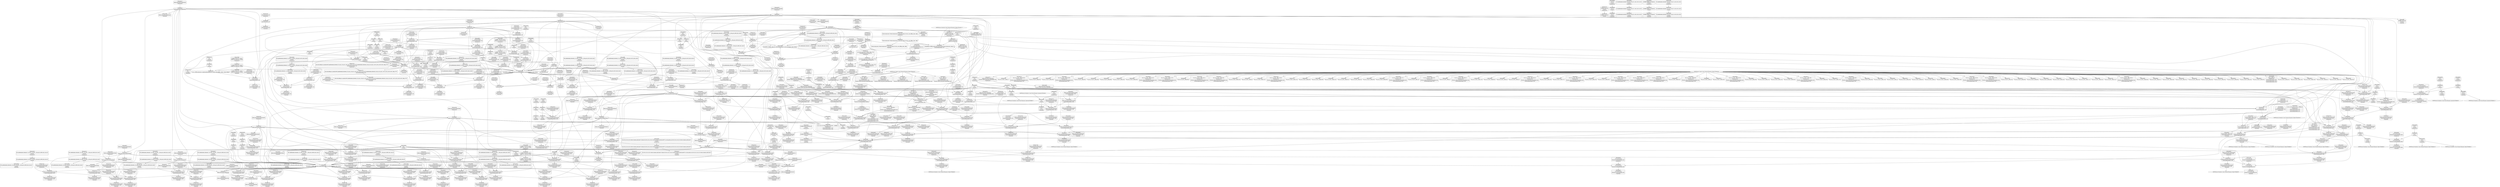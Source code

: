 digraph {
	CE0x4abd620 [shape=record,shape=Mrecord,label="{CE0x4abd620|current_sid:tmp6|security/selinux/hooks.c,218|*SummSource*}"]
	CE0x4b0c8e0 [shape=record,shape=Mrecord,label="{CE0x4b0c8e0|get_current:tmp|*SummSink*}"]
	CE0x4a986e0 [shape=record,shape=Mrecord,label="{CE0x4a986e0|80:_i32,_112:_i8*,_:_CRE_16,17_}"]
	CE0x4aed2d0 [shape=record,shape=Mrecord,label="{CE0x4aed2d0|i32_32|*Constant*}"]
	CE0x4a8e7b0 [shape=record,shape=Mrecord,label="{CE0x4a8e7b0|selinux_msg_queue_msgsnd:bb|*SummSource*}"]
	CE0x4ab5ad0 [shape=record,shape=Mrecord,label="{CE0x4ab5ad0|i32_10|*Constant*|*SummSink*}"]
	CE0x4aaf180 [shape=record,shape=Mrecord,label="{CE0x4aaf180|selinux_msg_queue_msgsnd:tmp2|security/selinux/hooks.c,5231|*SummSource*}"]
	CE0x4b08e50 [shape=record,shape=Mrecord,label="{CE0x4b08e50|current_sid:tmp19|security/selinux/hooks.c,218|*SummSink*}"]
	CE0x4a8d6a0 [shape=record,shape=Mrecord,label="{CE0x4a8d6a0|80:_i32,_112:_i8*,_:_CRE_45,46_}"]
	CE0x4aa6ec0 [shape=record,shape=Mrecord,label="{CE0x4aa6ec0|GLOBAL:__llvm_gcov_ctr125|Global_var:__llvm_gcov_ctr125|*SummSink*}"]
	CE0x4b15720 [shape=record,shape=Mrecord,label="{CE0x4b15720|selinux_msg_queue_msgsnd:tmp32|security/selinux/hooks.c,5258|*SummSource*}"]
	CE0x4ac21c0 [shape=record,shape=Mrecord,label="{CE0x4ac21c0|i8_1|*Constant*|*SummSource*}"]
	CE0x4aa5e00 [shape=record,shape=Mrecord,label="{CE0x4aa5e00|80:_i32,_112:_i8*,_:_CRE_10,11_}"]
	CE0x4abc490 [shape=record,shape=Mrecord,label="{CE0x4abc490|i32_4|*Constant*|*SummSource*}"]
	CE0x4b0b9b0 [shape=record,shape=Mrecord,label="{CE0x4b0b9b0|COLLAPSED:_CMRE:_elem_0::|security/selinux/hooks.c,218}"]
	CE0x4ae6040 [shape=record,shape=Mrecord,label="{CE0x4ae6040|selinux_msg_queue_msgsnd:tmp26|security/selinux/hooks.c,5256|*SummSource*}"]
	CE0x4a8f260 [shape=record,shape=Mrecord,label="{CE0x4a8f260|selinux_msg_queue_msgsnd:if.then17|*SummSink*}"]
	CE0x4b21940 [shape=record,shape=Mrecord,label="{CE0x4b21940|0:_i8,_:_GCMR_current_sid.__warned_internal_global_i8_0,_section_.data.unlikely_,_align_1:_elem_0:default:}"]
	CE0x4ae54b0 [shape=record,shape=Mrecord,label="{CE0x4ae54b0|i64*_getelementptr_inbounds_(_15_x_i64_,_15_x_i64_*___llvm_gcov_ctr308,_i64_0,_i64_9)|*Constant*}"]
	CE0x4b16f50 [shape=record,shape=Mrecord,label="{CE0x4b16f50|selinux_msg_queue_msgsnd:tmp34|security/selinux/hooks.c,5260}"]
	CE0x4b08d30 [shape=record,shape=Mrecord,label="{CE0x4b08d30|i64*_getelementptr_inbounds_(_11_x_i64_,_11_x_i64_*___llvm_gcov_ctr125,_i64_0,_i64_10)|*Constant*|*SummSource*}"]
	CE0x4b05c00 [shape=record,shape=Mrecord,label="{CE0x4b05c00|selinux_msg_queue_msgsnd:tobool11|security/selinux/hooks.c,5254|*SummSink*}"]
	CE0x4aadcc0 [shape=record,shape=Mrecord,label="{CE0x4aadcc0|selinux_msg_queue_msgsnd:tmp8|security/selinux/hooks.c,5237|*SummSource*}"]
	CE0x4aa8f50 [shape=record,shape=Mrecord,label="{CE0x4aa8f50|i64_4|*Constant*|*SummSink*}"]
	CE0x614a790 [shape=record,shape=Mrecord,label="{CE0x614a790|selinux_msg_queue_msgsnd:q_perm|security/selinux/hooks.c,5231}"]
	CE0x4ab0f70 [shape=record,shape=Mrecord,label="{CE0x4ab0f70|selinux_msg_queue_msgsnd:if.end15|*SummSink*}"]
	CE0x4aeac40 [shape=record,shape=Mrecord,label="{CE0x4aeac40|selinux_msg_queue_msgsnd:tmp21|security/selinux/hooks.c,5252}"]
	CE0x4ab2360 [shape=record,shape=Mrecord,label="{CE0x4ab2360|i64*_getelementptr_inbounds_(_15_x_i64_,_15_x_i64_*___llvm_gcov_ctr308,_i64_0,_i64_12)|*Constant*}"]
	CE0x4adf880 [shape=record,shape=Mrecord,label="{CE0x4adf880|i32_512|*Constant*|*SummSink*}"]
	CE0x4aa10b0 [shape=record,shape=Mrecord,label="{CE0x4aa10b0|40:_i8*,_:_CRE_32,40_|*MultipleSource*|security/selinux/hooks.c,5232|Function::selinux_msg_queue_msgsnd&Arg::msg::}"]
	CE0x4ae5130 [shape=record,shape=Mrecord,label="{CE0x4ae5130|selinux_msg_queue_msgsnd:tmp25|security/selinux/hooks.c,5254|*SummSource*}"]
	CE0x4aa6530 [shape=record,shape=Mrecord,label="{CE0x4aa6530|80:_i32,_112:_i8*,_:_CRE_22,23_}"]
	CE0x4adc010 [shape=record,shape=Mrecord,label="{CE0x4adc010|selinux_msg_queue_msgsnd:tmp15|security/selinux/hooks.c,5244|*SummSink*}"]
	CE0x4a9d1e0 [shape=record,shape=Mrecord,label="{CE0x4a9d1e0|selinux_msg_queue_msgsnd:call|security/selinux/hooks.c,5228}"]
	CE0x4a95b30 [shape=record,shape=Mrecord,label="{CE0x4a95b30|selinux_msg_queue_msgsnd:tmp10|security/selinux/hooks.c,5237|*SummSource*}"]
	CE0x4ae5b70 [shape=record,shape=Mrecord,label="{CE0x4ae5b70|i64*_getelementptr_inbounds_(_15_x_i64_,_15_x_i64_*___llvm_gcov_ctr308,_i64_0,_i64_9)|*Constant*|*SummSink*}"]
	CE0x4a970e0 [shape=record,shape=Mrecord,label="{CE0x4a970e0|%struct.qstr*_null|*Constant*|*SummSource*}"]
	CE0x4abdb50 [shape=record,shape=Mrecord,label="{CE0x4abdb50|current_sid:tmp11|security/selinux/hooks.c,218|*SummSource*}"]
	CE0x4a988c0 [shape=record,shape=Mrecord,label="{CE0x4a988c0|80:_i32,_112:_i8*,_:_CRE_18,19_}"]
	CE0x4abeab0 [shape=record,shape=Mrecord,label="{CE0x4abeab0|i1_true|*Constant*|*SummSink*}"]
	CE0x4b084d0 [shape=record,shape=Mrecord,label="{CE0x4b084d0|current_sid:tmp18|security/selinux/hooks.c,218|*SummSink*}"]
	CE0x4ac5fe0 [shape=record,shape=Mrecord,label="{CE0x4ac5fe0|current_sid:tmp3|*SummSink*}"]
	CE0x4aaee00 [shape=record,shape=Mrecord,label="{CE0x4aaee00|selinux_msg_queue_msgsnd:tmp|*SummSink*}"]
	CE0x4b22130 [shape=record,shape=Mrecord,label="{CE0x4b22130|current_sid:tobool|security/selinux/hooks.c,218}"]
	CE0x4ab44d0 [shape=record,shape=Mrecord,label="{CE0x4ab44d0|i64_0|*Constant*|*SummSource*}"]
	CE0x4ab2ab0 [shape=record,shape=Mrecord,label="{CE0x4ab2ab0|80:_i32,_112:_i8*,_:_CRE_50,51_}"]
	CE0x4adc890 [shape=record,shape=Mrecord,label="{CE0x4adc890|i64*_getelementptr_inbounds_(_15_x_i64_,_15_x_i64_*___llvm_gcov_ctr308,_i64_0,_i64_5)|*Constant*|*SummSink*}"]
	CE0x4ac5300 [shape=record,shape=Mrecord,label="{CE0x4ac5300|current_sid:tobool1|security/selinux/hooks.c,218}"]
	CE0x4b170f0 [shape=record,shape=Mrecord,label="{CE0x4b170f0|selinux_msg_queue_msgsnd:tmp34|security/selinux/hooks.c,5260|*SummSource*}"]
	CE0x4ac5f40 [shape=record,shape=Mrecord,label="{CE0x4ac5f40|current_sid:tmp3|*SummSource*}"]
	CE0x4ae6540 [shape=record,shape=Mrecord,label="{CE0x4ae6540|selinux_msg_queue_msgsnd:tmp27|security/selinux/hooks.c,5256}"]
	CE0x4ac60a0 [shape=record,shape=Mrecord,label="{CE0x4ac60a0|_call_void_mcount()_#3}"]
	CE0x4a9d5d0 [shape=record,shape=Mrecord,label="{CE0x4a9d5d0|80:_i32,_112:_i8*,_:_CRE_40,41_}"]
	CE0x4aec550 [shape=record,shape=Mrecord,label="{CE0x4aec550|selinux_msg_queue_msgsnd:u|security/selinux/hooks.c,5249}"]
	CE0x4b09af0 [shape=record,shape=Mrecord,label="{CE0x4b09af0|GLOBAL:get_current|*Constant*}"]
	CE0x4abe080 [shape=record,shape=Mrecord,label="{CE0x4abe080|_call_void_mcount()_#3|*SummSource*}"]
	CE0x4ac2770 [shape=record,shape=Mrecord,label="{CE0x4ac2770|_call_void_lockdep_rcu_suspicious(i8*_getelementptr_inbounds_(_25_x_i8_,_25_x_i8_*_.str3,_i32_0,_i32_0),_i32_218,_i8*_getelementptr_inbounds_(_45_x_i8_,_45_x_i8_*_.str12,_i32_0,_i32_0))_#10,_!dbg_!27727|security/selinux/hooks.c,218}"]
	CE0x4ab5440 [shape=record,shape=Mrecord,label="{CE0x4ab5440|80:_i32,_112:_i8*,_:_CRE_54,55_}"]
	CE0x4ab4a80 [shape=record,shape=Mrecord,label="{CE0x4ab4a80|selinux_msg_queue_msgsnd:sid2|security/selinux/hooks.c,5237|*SummSink*}"]
	CE0x4a80900 [shape=record,shape=Mrecord,label="{CE0x4a80900|i16_26|*Constant*|*SummSource*}"]
	CE0x4aeba60 [shape=record,shape=Mrecord,label="{CE0x4aeba60|i32_(i32,_i32,_i16,_i32,_%struct.common_audit_data*)*_bitcast_(i32_(i32,_i32,_i16,_i32,_%struct.common_audit_data.495*)*_avc_has_perm_to_i32_(i32,_i32,_i16,_i32,_%struct.common_audit_data*)*)|*Constant*|*SummSource*}"]
	CE0x4adfd40 [shape=record,shape=Mrecord,label="{CE0x4adfd40|selinux_msg_queue_msgsnd:rc.1}"]
	CE0x4aa92e0 [shape=record,shape=Mrecord,label="{CE0x4aa92e0|i64_3|*Constant*|*SummSource*}"]
	CE0x4aec390 [shape=record,shape=Mrecord,label="{CE0x4aec390|selinux_msg_queue_msgsnd:tmp20|security/selinux/hooks.c,5249|*SummSource*}"]
	CE0x4a96b30 [shape=record,shape=Mrecord,label="{CE0x4a96b30|i32_218|*Constant*|*SummSink*}"]
	CE0x4a9ad20 [shape=record,shape=Mrecord,label="{CE0x4a9ad20|80:_i32,_112:_i8*,_:_CRE_30,31_}"]
	CE0x4b056e0 [shape=record,shape=Mrecord,label="{CE0x4b056e0|avc_has_perm:auditdata|Function::avc_has_perm&Arg::auditdata::|*SummSink*}"]
	CE0x4adb480 [shape=record,shape=Mrecord,label="{CE0x4adb480|selinux_msg_queue_msgsnd:tmp13|security/selinux/hooks.c,5244|*SummSink*}"]
	CE0x4aecd20 [shape=record,shape=Mrecord,label="{CE0x4aecd20|avc_has_perm:tsid|Function::avc_has_perm&Arg::tsid::|*SummSink*}"]
	CE0x4b1ef50 [shape=record,shape=Mrecord,label="{CE0x4b1ef50|selinux_msg_queue_msgsnd:tmp40|security/selinux/hooks.c,5264}"]
	CE0x4ada300 [shape=record,shape=Mrecord,label="{CE0x4ada300|selinux_msg_queue_msgsnd:tmp35|security/selinux/hooks.c,5260|*SummSource*}"]
	CE0x4ac3cd0 [shape=record,shape=Mrecord,label="{CE0x4ac3cd0|current_sid:tobool|security/selinux/hooks.c,218|*SummSink*}"]
	CE0x4b04190 [shape=record,shape=Mrecord,label="{CE0x4b04190|current_sid:if.then|*SummSink*}"]
	CE0x4a91700 [shape=record,shape=Mrecord,label="{CE0x4a91700|4:_i32,_:_CRE_4,8_|*MultipleSource*|security/selinux/hooks.c,5231|security/selinux/hooks.c,5231|security/selinux/hooks.c,5242}"]
	CE0x4ac9920 [shape=record,shape=Mrecord,label="{CE0x4ac9920|current_sid:tmp4|security/selinux/hooks.c,218|*SummSink*}"]
	CE0x4aa38e0 [shape=record,shape=Mrecord,label="{CE0x4aa38e0|selinux_msg_queue_msgsnd:tmp9|security/selinux/hooks.c,5237|*SummSource*}"]
	CE0x4b08950 [shape=record,shape=Mrecord,label="{CE0x4b08950|i64*_getelementptr_inbounds_(_11_x_i64_,_11_x_i64_*___llvm_gcov_ctr125,_i64_0,_i64_10)|*Constant*}"]
	CE0x4b0d2d0 [shape=record,shape=Mrecord,label="{CE0x4b0d2d0|0:_i32,_4:_i32,_8:_i32,_12:_i32,_:_CMRE_4,8_|*MultipleSource*|security/selinux/hooks.c,218|security/selinux/hooks.c,218|security/selinux/hooks.c,220}"]
	"CONST[source:0(mediator),value:0(static)][purpose:{operation}][SrcIdx:4]"
	CE0x4b235e0 [shape=record,shape=Mrecord,label="{CE0x4b235e0|i64_1|*Constant*}"]
	CE0x4b05020 [shape=record,shape=Mrecord,label="{CE0x4b05020|avc_has_perm:requested|Function::avc_has_perm&Arg::requested::|*SummSink*}"]
	CE0x4b151c0 [shape=record,shape=Mrecord,label="{CE0x4b151c0|selinux_msg_queue_msgsnd:tmp31|security/selinux/hooks.c,5258|*SummSource*}"]
	CE0x4a91690 [shape=record,shape=Mrecord,label="{CE0x4a91690|4:_i32,_:_CRE_0,2_|*MultipleSource*|security/selinux/hooks.c,5231|security/selinux/hooks.c,5231|security/selinux/hooks.c,5242}"]
	CE0x4ab5310 [shape=record,shape=Mrecord,label="{CE0x4ab5310|80:_i32,_112:_i8*,_:_CRE_56,57_}"]
	CE0x4ae1ba0 [shape=record,shape=Mrecord,label="{CE0x4ae1ba0|selinux_msg_queue_msgsnd:type|security/selinux/hooks.c,5248|*SummSink*}"]
	CE0x4aacd80 [shape=record,shape=Mrecord,label="{CE0x4aacd80|80:_i32,_112:_i8*,_:_CRE_37,38_}"]
	CE0x4ae6800 [shape=record,shape=Mrecord,label="{CE0x4ae6800|selinux_msg_queue_msgsnd:tmp27|security/selinux/hooks.c,5256|*SummSink*}"]
	CE0x4b245d0 [shape=record,shape=Mrecord,label="{CE0x4b245d0|i64*_getelementptr_inbounds_(_11_x_i64_,_11_x_i64_*___llvm_gcov_ctr125,_i64_0,_i64_0)|*Constant*|*SummSink*}"]
	CE0x4a99210 [shape=record,shape=Mrecord,label="{CE0x4a99210|40:_i8*,_:_CRE_8,16_|*MultipleSource*|security/selinux/hooks.c,5232|Function::selinux_msg_queue_msgsnd&Arg::msg::}"]
	CE0x4a8d570 [shape=record,shape=Mrecord,label="{CE0x4a8d570|80:_i32,_112:_i8*,_:_CRE_47,48_}"]
	CE0x4aa6d90 [shape=record,shape=Mrecord,label="{CE0x4aa6d90|GLOBAL:__llvm_gcov_ctr125|Global_var:__llvm_gcov_ctr125|*SummSource*}"]
	CE0x4ae4210 [shape=record,shape=Mrecord,label="{CE0x4ae4210|selinux_msg_queue_msgsnd:tmp22|security/selinux/hooks.c,5254|*SummSource*}"]
	CE0x4b1edf0 [shape=record,shape=Mrecord,label="{CE0x4b1edf0|selinux_msg_queue_msgsnd:tmp39|security/selinux/hooks.c,5264|*SummSink*}"]
	CE0x4ac1ac0 [shape=record,shape=Mrecord,label="{CE0x4ac1ac0|current_sid:tmp14|security/selinux/hooks.c,218|*SummSource*}"]
	CE0x4a9bcf0 [shape=record,shape=Mrecord,label="{CE0x4a9bcf0|selinux_msg_queue_msgsnd:rc.0|*SummSource*}"]
	CE0x4a9e780 [shape=record,shape=Mrecord,label="{CE0x4a9e780|current_sid:tmp6|security/selinux/hooks.c,218}"]
	CE0x4ae57f0 [shape=record,shape=Mrecord,label="{CE0x4ae57f0|i64*_getelementptr_inbounds_(_15_x_i64_,_15_x_i64_*___llvm_gcov_ctr308,_i64_0,_i64_9)|*Constant*|*SummSource*}"]
	CE0x4ac3600 [shape=record,shape=Mrecord,label="{CE0x4ac3600|current_sid:tmp15|security/selinux/hooks.c,218}"]
	CE0x4a807c0 [shape=record,shape=Mrecord,label="{CE0x4a807c0|i16_26|*Constant*}"]
	CE0x4a91d70 [shape=record,shape=Mrecord,label="{CE0x4a91d70|selinux_msg_queue_msgsnd:if.then6}"]
	CE0x4b0dc40 [shape=record,shape=Mrecord,label="{CE0x4b0dc40|current_sid:tmp24|security/selinux/hooks.c,220}"]
	CE0x4ab74a0 [shape=record,shape=Mrecord,label="{CE0x4ab74a0|80:_i32,_112:_i8*,_:_CRE_26,27_}"]
	"CONST[source:0(mediator),value:2(dynamic)][purpose:{object}][SnkIdx:10]"
	CE0x4aaf0c0 [shape=record,shape=Mrecord,label="{CE0x4aaf0c0|selinux_msg_queue_msgsnd:msg|Function::selinux_msg_queue_msgsnd&Arg::msg::}"]
	CE0x4b099c0 [shape=record,shape=Mrecord,label="{CE0x4b099c0|current_sid:call4|security/selinux/hooks.c,218|*SummSink*}"]
	CE0x4a9c4b0 [shape=record,shape=Mrecord,label="{CE0x4a9c4b0|GLOBAL:security_transition_sid|*Constant*|*SummSource*}"]
	CE0x4a8e4e0 [shape=record,shape=Mrecord,label="{CE0x4a8e4e0|selinux_msg_queue_msgsnd:tmp1|*SummSource*}"]
	CE0x4b3d690 [shape=record,shape=Mrecord,label="{CE0x4b3d690|i64*_getelementptr_inbounds_(_2_x_i64_,_2_x_i64_*___llvm_gcov_ctr98,_i64_0,_i64_0)|*Constant*|*SummSource*}"]
	CE0x4b0b5b0 [shape=record,shape=Mrecord,label="{CE0x4b0b5b0|i32_22|*Constant*|*SummSource*}"]
	CE0x4b06fe0 [shape=record,shape=Mrecord,label="{CE0x4b06fe0|selinux_msg_queue_msgsnd:sid9|security/selinux/hooks.c,5252}"]
	CE0x4b23570 [shape=record,shape=Mrecord,label="{CE0x4b23570|current_sid:tmp|*SummSink*}"]
	CE0x4aa6440 [shape=record,shape=Mrecord,label="{CE0x4aa6440|80:_i32,_112:_i8*,_:_CRE_21,22_}"]
	CE0x4aa2150 [shape=record,shape=Mrecord,label="{CE0x4aa2150|get_current:tmp1}"]
	CE0x4abab00 [shape=record,shape=Mrecord,label="{CE0x4abab00|current_sid:call|security/selinux/hooks.c,218|*SummSource*}"]
	CE0x4aadb80 [shape=record,shape=Mrecord,label="{CE0x4aadb80|GLOBAL:__llvm_gcov_ctr308|Global_var:__llvm_gcov_ctr308|*SummSource*}"]
	CE0x4ac6da0 [shape=record,shape=Mrecord,label="{CE0x4ac6da0|_call_void_mcount()_#3|*SummSource*}"]
	CE0x4aebda0 [shape=record,shape=Mrecord,label="{CE0x4aebda0|avc_has_perm:entry}"]
	CE0x4a9ab90 [shape=record,shape=Mrecord,label="{CE0x4a9ab90|80:_i32,_112:_i8*,_:_CRE_28,29_}"]
	CE0x4aa06a0 [shape=record,shape=Mrecord,label="{CE0x4aa06a0|selinux_msg_queue_msgsnd:tmp9|security/selinux/hooks.c,5237}"]
	CE0x4ab5c70 [shape=record,shape=Mrecord,label="{CE0x4ab5c70|selinux_msg_queue_msgsnd:security|security/selinux/hooks.c,5231|*SummSource*}"]
	CE0x4ab8d10 [shape=record,shape=Mrecord,label="{CE0x4ab8d10|i64_2|*Constant*|*SummSource*}"]
	CE0x4ab7cc0 [shape=record,shape=Mrecord,label="{CE0x4ab7cc0|GLOBAL:current_sid|*Constant*|*SummSource*}"]
	CE0x4aa3740 [shape=record,shape=Mrecord,label="{CE0x4aa3740|80:_i32,_112:_i8*,_:_CRE_6,7_}"]
	CE0x4abb150 [shape=record,shape=Mrecord,label="{CE0x4abb150|80:_i32,_112:_i8*,_:_CRE_100,102_|*MultipleSource*|Function::selinux_msg_queue_msgsnd&Arg::msq::|security/selinux/hooks.c,5231}"]
	CE0x4abcc20 [shape=record,shape=Mrecord,label="{CE0x4abcc20|i32_0|*Constant*}"]
	CE0x4aac560 [shape=record,shape=Mrecord,label="{CE0x4aac560|80:_i32,_112:_i8*,_:_CRE_69,70_}"]
	CE0x4a96d20 [shape=record,shape=Mrecord,label="{CE0x4a96d20|i8*_getelementptr_inbounds_(_45_x_i8_,_45_x_i8_*_.str12,_i32_0,_i32_0)|*Constant*}"]
	CE0x4a9d4a0 [shape=record,shape=Mrecord,label="{CE0x4a9d4a0|80:_i32,_112:_i8*,_:_CRE_39,40_}"]
	CE0x4add3a0 [shape=record,shape=Mrecord,label="{CE0x4add3a0|selinux_msg_queue_msgsnd:tmp28|security/selinux/hooks.c,5256|*SummSink*}"]
	CE0x4adc510 [shape=record,shape=Mrecord,label="{CE0x4adc510|i64*_getelementptr_inbounds_(_15_x_i64_,_15_x_i64_*___llvm_gcov_ctr308,_i64_0,_i64_5)|*Constant*|*SummSource*}"]
	CE0x4b08de0 [shape=record,shape=Mrecord,label="{CE0x4b08de0|i64*_getelementptr_inbounds_(_11_x_i64_,_11_x_i64_*___llvm_gcov_ctr125,_i64_0,_i64_10)|*Constant*|*SummSink*}"]
	CE0x4aa4dd0 [shape=record,shape=Mrecord,label="{CE0x4aa4dd0|selinux_msg_queue_msgsnd:tobool|security/selinux/hooks.c,5244|*SummSource*}"]
	CE0x4adcc90 [shape=record,shape=Mrecord,label="{CE0x4adcc90|selinux_msg_queue_msgsnd:tmp16|security/selinux/hooks.c,5245|*SummSource*}"]
	CE0x4b0c0d0 [shape=record,shape=Mrecord,label="{CE0x4b0c0d0|current_sid:tmp22|security/selinux/hooks.c,218|*SummSource*}"]
	CE0x4b0a0a0 [shape=record,shape=Mrecord,label="{CE0x4b0a0a0|get_current:entry}"]
	CE0x4a92080 [shape=record,shape=Mrecord,label="{CE0x4a92080|selinux_msg_queue_msgsnd:tmp1|*SummSink*}"]
	CE0x4ae3ac0 [shape=record,shape=Mrecord,label="{CE0x4ae3ac0|i64_7|*Constant*}"]
	CE0x4ada4c0 [shape=record,shape=Mrecord,label="{CE0x4ada4c0|selinux_msg_queue_msgsnd:tmp35|security/selinux/hooks.c,5260|*SummSink*}"]
	CE0x4aa2450 [shape=record,shape=Mrecord,label="{CE0x4aa2450|selinux_msg_queue_msgsnd:return}"]
	CE0x4aadf10 [shape=record,shape=Mrecord,label="{CE0x4aadf10|80:_i32,_112:_i8*,_:_CRE_200,208_|*MultipleSource*|Function::selinux_msg_queue_msgsnd&Arg::msq::|security/selinux/hooks.c,5231}"]
	CE0x4a9a220 [shape=record,shape=Mrecord,label="{CE0x4a9a220|selinux_msg_queue_msgsnd:call14|security/selinux/hooks.c,5256}"]
	CE0x4aa8d20 [shape=record,shape=Mrecord,label="{CE0x4aa8d20|i64_4|*Constant*}"]
	CE0x4aa13f0 [shape=record,shape=Mrecord,label="{CE0x4aa13f0|i64*_getelementptr_inbounds_(_2_x_i64_,_2_x_i64_*___llvm_gcov_ctr98,_i64_0,_i64_1)|*Constant*}"]
	CE0x4b1d020 [shape=record,shape=Mrecord,label="{CE0x4b1d020|i64*_getelementptr_inbounds_(_15_x_i64_,_15_x_i64_*___llvm_gcov_ctr308,_i64_0,_i64_13)|*Constant*|*SummSource*}"]
	CE0x4b0ced0 [shape=record,shape=Mrecord,label="{CE0x4b0ced0|current_sid:sid|security/selinux/hooks.c,220|*SummSource*}"]
	CE0x4adbab0 [shape=record,shape=Mrecord,label="{CE0x4adbab0|selinux_msg_queue_msgsnd:tmp14|security/selinux/hooks.c,5244|*SummSink*}"]
	CE0x4ab0c90 [shape=record,shape=Mrecord,label="{CE0x4ab0c90|0:_i32,_:_CRE_0,4_|*MultipleSource*|*LoadInst*|security/selinux/hooks.c,5232|security/selinux/hooks.c,5232|security/selinux/hooks.c,5237}"]
	CE0x4ab7f40 [shape=record,shape=Mrecord,label="{CE0x4ab7f40|selinux_msg_queue_msgsnd:call|security/selinux/hooks.c,5228|*SummSource*}"]
	CE0x4b21ba0 [shape=record,shape=Mrecord,label="{CE0x4b21ba0|get_current:tmp3|*SummSink*}"]
	CE0x4abbbe0 [shape=record,shape=Mrecord,label="{CE0x4abbbe0|i64*_getelementptr_inbounds_(_11_x_i64_,_11_x_i64_*___llvm_gcov_ctr125,_i64_0,_i64_1)|*Constant*|*SummSink*}"]
	CE0x4a92310 [shape=record,shape=Mrecord,label="{CE0x4a92310|COLLAPSED:_GCMRE___llvm_gcov_ctr308_internal_global_15_x_i64_zeroinitializer:_elem_0:default:}"]
	CE0x4a8d7d0 [shape=record,shape=Mrecord,label="{CE0x4a8d7d0|80:_i32,_112:_i8*,_:_CRE_46,47_}"]
	CE0x4add4e0 [shape=record,shape=Mrecord,label="{CE0x4add4e0|selinux_msg_queue_msgsnd:tobool16|security/selinux/hooks.c,5258}"]
	CE0x4ab1e60 [shape=record,shape=Mrecord,label="{CE0x4ab1e60|selinux_msg_queue_msgsnd:tmp33|security/selinux/hooks.c,5260}"]
	CE0x4aa4070 [shape=record,shape=Mrecord,label="{CE0x4aa4070|80:_i32,_112:_i8*,_:_CRE_112,120_|*MultipleSource*|Function::selinux_msg_queue_msgsnd&Arg::msq::|security/selinux/hooks.c,5231}"]
	CE0x4b1d2a0 [shape=record,shape=Mrecord,label="{CE0x4b1d2a0|selinux_msg_queue_msgsnd:tmp38|security/selinux/hooks.c,5263}"]
	CE0x4a9ac30 [shape=record,shape=Mrecord,label="{CE0x4a9ac30|80:_i32,_112:_i8*,_:_CRE_29,30_}"]
	CE0x4aa90d0 [shape=record,shape=Mrecord,label="{CE0x4aa90d0|selinux_msg_queue_msgsnd:tmp13|security/selinux/hooks.c,5244}"]
	CE0x4acaa80 [shape=record,shape=Mrecord,label="{CE0x4acaa80|selinux_msg_queue_msgsnd:sid4|security/selinux/hooks.c,5243|*SummSink*}"]
	CE0x4aa4c80 [shape=record,shape=Mrecord,label="{CE0x4aa4c80|selinux_msg_queue_msgsnd:tobool|security/selinux/hooks.c,5244}"]
	CE0x4ae4760 [shape=record,shape=Mrecord,label="{CE0x4ae4760|selinux_msg_queue_msgsnd:tmp23|security/selinux/hooks.c,5254|*SummSink*}"]
	CE0x4b179f0 [shape=record,shape=Mrecord,label="{CE0x4b179f0|selinux_msg_queue_msgsnd:sid18|security/selinux/hooks.c,5260}"]
	CE0x4b20600 [shape=record,shape=Mrecord,label="{CE0x4b20600|current_sid:do.body|*SummSource*}"]
	CE0x4a961d0 [shape=record,shape=Mrecord,label="{CE0x4a961d0|GLOBAL:lockdep_rcu_suspicious|*Constant*}"]
	CE0x4aac430 [shape=record,shape=Mrecord,label="{CE0x4aac430|80:_i32,_112:_i8*,_:_CRE_68,69_}"]
	CE0x4ab72c0 [shape=record,shape=Mrecord,label="{CE0x4ab72c0|80:_i32,_112:_i8*,_:_CRE_24,25_}"]
	CE0x4b25460 [shape=record,shape=Mrecord,label="{CE0x4b25460|current_sid:tmp13|security/selinux/hooks.c,218}"]
	CE0x4ac3b20 [shape=record,shape=Mrecord,label="{CE0x4ac3b20|80:_i32,_112:_i8*,_:_CRE_43,44_}"]
	CE0x4b20e70 [shape=record,shape=Mrecord,label="{CE0x4b20e70|current_sid:tmp12|security/selinux/hooks.c,218|*SummSource*}"]
	CE0x4abdcd0 [shape=record,shape=Mrecord,label="{CE0x4abdcd0|current_sid:tmp11|security/selinux/hooks.c,218|*SummSink*}"]
	CE0x4ae1fb0 [shape=record,shape=Mrecord,label="{CE0x4ae1fb0|0:_i8,_8:_i32,_24:_%struct.selinux_audit_data*,_:_SCMRE_0,1_|*MultipleSource*|security/selinux/hooks.c, 5227|security/selinux/hooks.c,5248}"]
	CE0x4b1eb50 [shape=record,shape=Mrecord,label="{CE0x4b1eb50|selinux_msg_queue_msgsnd:tmp39|security/selinux/hooks.c,5264|*SummSource*}"]
	CE0x4ae6da0 [shape=record,shape=Mrecord,label="{CE0x4ae6da0|selinux_msg_queue_msgsnd:sid13|security/selinux/hooks.c,5256|*SummSink*}"]
	CE0x4ab3060 [shape=record,shape=Mrecord,label="{CE0x4ab3060|current_sid:entry|*SummSource*}"]
	CE0x614a680 [shape=record,shape=Mrecord,label="{CE0x614a680|selinux_msg_queue_msgsnd:msq|Function::selinux_msg_queue_msgsnd&Arg::msq::}"]
	CE0x4a99e30 [shape=record,shape=Mrecord,label="{CE0x4a99e30|80:_i32,_112:_i8*,_:_CRE_144,152_|*MultipleSource*|Function::selinux_msg_queue_msgsnd&Arg::msq::|security/selinux/hooks.c,5231}"]
	CE0x4aaf050 [shape=record,shape=Mrecord,label="{CE0x4aaf050|selinux_msg_queue_msgsnd:tmp3|security/selinux/hooks.c,5231}"]
	CE0x4ab2890 [shape=record,shape=Mrecord,label="{CE0x4ab2890|80:_i32,_112:_i8*,_:_CRE_172,176_|*MultipleSource*|Function::selinux_msg_queue_msgsnd&Arg::msq::|security/selinux/hooks.c,5231}"]
	CE0x4adcc20 [shape=record,shape=Mrecord,label="{CE0x4adcc20|selinux_msg_queue_msgsnd:tmp16|security/selinux/hooks.c,5245}"]
	CE0x4adac10 [shape=record,shape=Mrecord,label="{CE0x4adac10|selinux_msg_queue_msgsnd:tmp17|security/selinux/hooks.c,5245|*SummSink*}"]
	CE0x4ac1d20 [shape=record,shape=Mrecord,label="{CE0x4ac1d20|i1_true|*Constant*}"]
	CE0x4ab6aa0 [shape=record,shape=Mrecord,label="{CE0x4ab6aa0|80:_i32,_112:_i8*,_:_CRE_64,65_}"]
	CE0x4abb6c0 [shape=record,shape=Mrecord,label="{CE0x4abb6c0|_ret_i32_%tmp24,_!dbg_!27742|security/selinux/hooks.c,220|*SummSink*}"]
	CE0x4aea990 [shape=record,shape=Mrecord,label="{CE0x4aea990|selinux_msg_queue_msgsnd:key|security/selinux/hooks.c,5249|*SummSink*}"]
	CE0x4aed030 [shape=record,shape=Mrecord,label="{CE0x4aed030|i16_27|*Constant*|*SummSource*}"]
	CE0x4aba860 [shape=record,shape=Mrecord,label="{CE0x4aba860|i32_0|*Constant*}"]
	CE0x4aa0020 [shape=record,shape=Mrecord,label="{CE0x4aa0020|selinux_msg_queue_msgsnd:if.end7}"]
	CE0x4b246e0 [shape=record,shape=Mrecord,label="{CE0x4b246e0|COLLAPSED:_GCMRE___llvm_gcov_ctr125_internal_global_11_x_i64_zeroinitializer:_elem_0:default:}"]
	CE0x4ada950 [shape=record,shape=Mrecord,label="{CE0x4ada950|selinux_msg_queue_msgsnd:tmp17|security/selinux/hooks.c,5245}"]
	CE0x4b207c0 [shape=record,shape=Mrecord,label="{CE0x4b207c0|current_sid:do.body|*SummSink*}"]
	CE0x4a9eec0 [shape=record,shape=Mrecord,label="{CE0x4a9eec0|selinux_msg_queue_msgsnd:cmp|security/selinux/hooks.c,5237|*SummSource*}"]
	CE0x4b09f10 [shape=record,shape=Mrecord,label="{CE0x4b09f10|GLOBAL:get_current|*Constant*|*SummSink*}"]
	CE0x4aada20 [shape=record,shape=Mrecord,label="{CE0x4aada20|current_sid:tmp1|*SummSink*}"]
	CE0x4aa3ed0 [shape=record,shape=Mrecord,label="{CE0x4aa3ed0|80:_i32,_112:_i8*,_:_CRE_104,112_|*MultipleSource*|Function::selinux_msg_queue_msgsnd&Arg::msq::|security/selinux/hooks.c,5231}"]
	CE0x4b22ec0 [shape=record,shape=Mrecord,label="{CE0x4b22ec0|i64_5|*Constant*}"]
	CE0x4b200d0 [shape=record,shape=Mrecord,label="{CE0x4b200d0|_ret_i32_%retval.0,_!dbg_!27765|security/selinux/hooks.c,5264|*SummSink*}"]
	CE0x4a9a7d0 [shape=record,shape=Mrecord,label="{CE0x4a9a7d0|selinux_msg_queue_msgsnd:rc.0}"]
	CE0x4b0c240 [shape=record,shape=Mrecord,label="{CE0x4b0c240|current_sid:tmp23|security/selinux/hooks.c,218}"]
	CE0x4abf790 [shape=record,shape=Mrecord,label="{CE0x4abf790|current_sid:tmp16|security/selinux/hooks.c,218}"]
	CE0x4aad080 [shape=record,shape=Mrecord,label="{CE0x4aad080|current_sid:land.lhs.true|*SummSink*}"]
	CE0x4a9eb90 [shape=record,shape=Mrecord,label="{CE0x4a9eb90|i32_3|*Constant*|*SummSink*}"]
	CE0x4ab8e40 [shape=record,shape=Mrecord,label="{CE0x4ab8e40|i64_2|*Constant*|*SummSink*}"]
	CE0x4b1f0f0 [shape=record,shape=Mrecord,label="{CE0x4b1f0f0|selinux_msg_queue_msgsnd:tmp40|security/selinux/hooks.c,5264|*SummSource*}"]
	CE0x4ab48b0 [shape=record,shape=Mrecord,label="{CE0x4ab48b0|selinux_msg_queue_msgsnd:sid2|security/selinux/hooks.c,5237|*SummSource*}"]
	CE0x4abae70 [shape=record,shape=Mrecord,label="{CE0x4abae70|80:_i32,_112:_i8*,_:_CRE_92,96_|*MultipleSource*|Function::selinux_msg_queue_msgsnd&Arg::msq::|security/selinux/hooks.c,5231}"]
	CE0x4ae2fd0 [shape=record,shape=Mrecord,label="{CE0x4ae2fd0|selinux_msg_queue_msgsnd:tobool11|security/selinux/hooks.c,5254}"]
	CE0x4b08600 [shape=record,shape=Mrecord,label="{CE0x4b08600|current_sid:tmp19|security/selinux/hooks.c,218}"]
	CE0x4ab1970 [shape=record,shape=Mrecord,label="{CE0x4ab1970|_call_void_mcount()_#3|*SummSource*}"]
	CE0x4adfdb0 [shape=record,shape=Mrecord,label="{CE0x4adfdb0|selinux_msg_queue_msgsnd:rc.1|*SummSource*}"]
	CE0x4ae4bd0 [shape=record,shape=Mrecord,label="{CE0x4ae4bd0|selinux_msg_queue_msgsnd:tmp24|security/selinux/hooks.c,5254|*SummSource*}"]
	CE0x4adbe50 [shape=record,shape=Mrecord,label="{CE0x4adbe50|selinux_msg_queue_msgsnd:tmp15|security/selinux/hooks.c,5244|*SummSource*}"]
	CE0x4b16cd0 [shape=record,shape=Mrecord,label="{CE0x4b16cd0|i64*_getelementptr_inbounds_(_15_x_i64_,_15_x_i64_*___llvm_gcov_ctr308,_i64_0,_i64_12)|*Constant*|*SummSource*}"]
	CE0x4b1ecd0 [shape=record,shape=Mrecord,label="{CE0x4b1ecd0|i64*_getelementptr_inbounds_(_15_x_i64_,_15_x_i64_*___llvm_gcov_ctr308,_i64_0,_i64_14)|*Constant*|*SummSource*}"]
	CE0x4a96300 [shape=record,shape=Mrecord,label="{CE0x4a96300|GLOBAL:lockdep_rcu_suspicious|*Constant*|*SummSource*}"]
	CE0x4a811a0 [shape=record,shape=Mrecord,label="{CE0x4a811a0|80:_i32,_112:_i8*,_:_CRE_53,54_}"]
	CE0x4b04120 [shape=record,shape=Mrecord,label="{CE0x4b04120|current_sid:if.then|*SummSource*}"]
	CE0x4ac3670 [shape=record,shape=Mrecord,label="{CE0x4ac3670|current_sid:tmp15|security/selinux/hooks.c,218|*SummSource*}"]
	"CONST[source:0(mediator),value:0(static)][purpose:{operation}][SnkIdx:3]"
	CE0x4aaeac0 [shape=record,shape=Mrecord,label="{CE0x4aaeac0|selinux_msg_queue_msgsnd:if.end7|*SummSink*}"]
	CE0x4a922a0 [shape=record,shape=Mrecord,label="{CE0x4a922a0|selinux_msg_queue_msgsnd:tmp|*SummSource*}"]
	CE0x4b1d0d0 [shape=record,shape=Mrecord,label="{CE0x4b1d0d0|i64*_getelementptr_inbounds_(_15_x_i64_,_15_x_i64_*___llvm_gcov_ctr308,_i64_0,_i64_13)|*Constant*|*SummSink*}"]
	CE0x4ae3900 [shape=record,shape=Mrecord,label="{CE0x4ae3900|selinux_msg_queue_msgsnd:tmp23|security/selinux/hooks.c,5254}"]
	CE0x4aeb450 [shape=record,shape=Mrecord,label="{CE0x4aeb450|i32_(i32,_i32,_i16,_i32,_%struct.common_audit_data*)*_bitcast_(i32_(i32,_i32,_i16,_i32,_%struct.common_audit_data.495*)*_avc_has_perm_to_i32_(i32,_i32,_i16,_i32,_%struct.common_audit_data*)*)|*Constant*}"]
	CE0x4aa5c20 [shape=record,shape=Mrecord,label="{CE0x4aa5c20|80:_i32,_112:_i8*,_:_CRE_8,9_}"]
	CE0x4aa0f10 [shape=record,shape=Mrecord,label="{CE0x4aa0f10|40:_i8*,_:_CRE_24,32_|*MultipleSource*|security/selinux/hooks.c,5232|Function::selinux_msg_queue_msgsnd&Arg::msg::}"]
	CE0x4b05860 [shape=record,shape=Mrecord,label="{CE0x4b05860|_ret_i32_%retval.0,_!dbg_!27728|security/selinux/avc.c,775|*SummSource*}"]
	CE0x4b21120 [shape=record,shape=Mrecord,label="{CE0x4b21120|i64*_getelementptr_inbounds_(_11_x_i64_,_11_x_i64_*___llvm_gcov_ctr125,_i64_0,_i64_6)|*Constant*}"]
	CE0x4a971b0 [shape=record,shape=Mrecord,label="{CE0x4a971b0|%struct.qstr*_null|*Constant*|*SummSink*}"]
	CE0x4a812d0 [shape=record,shape=Mrecord,label="{CE0x4a812d0|80:_i32,_112:_i8*,_:_CRE_51,52_}"]
	CE0x4ac6f90 [shape=record,shape=Mrecord,label="{CE0x4ac6f90|current_sid:call|security/selinux/hooks.c,218}"]
	CE0x4ab2410 [shape=record,shape=Mrecord,label="{CE0x4ab2410|selinux_msg_queue_msgsnd:tobool|security/selinux/hooks.c,5244|*SummSink*}"]
	CE0x4b25d20 [shape=record,shape=Mrecord,label="{CE0x4b25d20|current_sid:tmp10|security/selinux/hooks.c,218|*SummSink*}"]
	CE0x4b07aa0 [shape=record,shape=Mrecord,label="{CE0x4b07aa0|current_sid:tmp17|security/selinux/hooks.c,218}"]
	CE0x4b17680 [shape=record,shape=Mrecord,label="{CE0x4b17680|selinux_msg_queue_msgsnd:tmp34|security/selinux/hooks.c,5260|*SummSink*}"]
	CE0x4b16960 [shape=record,shape=Mrecord,label="{CE0x4b16960|selinux_msg_queue_msgsnd:tmp33|security/selinux/hooks.c,5260|*SummSource*}"]
	CE0x4ac5d60 [shape=record,shape=Mrecord,label="{CE0x4ac5d60|current_sid:tmp3}"]
	CE0x4add5d0 [shape=record,shape=Mrecord,label="{CE0x4add5d0|selinux_msg_queue_msgsnd:tobool16|security/selinux/hooks.c,5258|*SummSource*}"]
	CE0x4aca900 [shape=record,shape=Mrecord,label="{CE0x4aca900|selinux_msg_queue_msgsnd:sid4|security/selinux/hooks.c,5243|*SummSource*}"]
	CE0x5fa2030 [shape=record,shape=Mrecord,label="{CE0x5fa2030|selinux_msg_queue_msgsnd:bb}"]
	CE0x4ab09f0 [shape=record,shape=Mrecord,label="{CE0x4ab09f0|selinux_msg_queue_msgsnd:tmp4|*LoadInst*|security/selinux/hooks.c,5232|*SummSource*}"]
	CE0x4b08ec0 [shape=record,shape=Mrecord,label="{CE0x4b08ec0|current_sid:tmp20|security/selinux/hooks.c,218}"]
	CE0x4b0ab20 [shape=record,shape=Mrecord,label="{CE0x4b0ab20|current_sid:cred|security/selinux/hooks.c,218}"]
	CE0x4aeab40 [shape=record,shape=Mrecord,label="{CE0x4aeab40|selinux_msg_queue_msgsnd:tmp20|security/selinux/hooks.c,5249}"]
	CE0x4aa20e0 [shape=record,shape=Mrecord,label="{CE0x4aa20e0|i64_1|*Constant*}"]
	CE0x4aa6710 [shape=record,shape=Mrecord,label="{CE0x4aa6710|get_current:tmp2|*SummSink*}"]
	CE0x4b0ab90 [shape=record,shape=Mrecord,label="{CE0x4b0ab90|COLLAPSED:_GCMRE_current_task_external_global_%struct.task_struct*:_elem_0::|security/selinux/hooks.c,218}"]
	CE0x4b257d0 [shape=record,shape=Mrecord,label="{CE0x4b257d0|current_sid:tmp14|security/selinux/hooks.c,218}"]
	"CONST[source:0(mediator),value:2(dynamic)][purpose:{object}][SnkIdx:6]"
	CE0x4adf2d0 [shape=record,shape=Mrecord,label="{CE0x4adf2d0|selinux_msg_queue_msgsnd:call20|security/selinux/hooks.c,5260|*SummSink*}"]
	CE0x4aaf510 [shape=record,shape=Mrecord,label="{CE0x4aaf510|selinux_msg_queue_msgsnd:return|*SummSink*}"]
	CE0x4b0d8b0 [shape=record,shape=Mrecord,label="{CE0x4b0d8b0|get_current:tmp}"]
	CE0x4ae6b70 [shape=record,shape=Mrecord,label="{CE0x4ae6b70|selinux_msg_queue_msgsnd:sid13|security/selinux/hooks.c,5256}"]
	CE0x4ab0c20 [shape=record,shape=Mrecord,label="{CE0x4ab0c20|selinux_msg_queue_msgsnd:tmp6|security/selinux/hooks.c,5237}"]
	CE0x4aa74c0 [shape=record,shape=Mrecord,label="{CE0x4aa74c0|current_sid:tmp2|*SummSink*}"]
	CE0x4b0c6e0 [shape=record,shape=Mrecord,label="{CE0x4b0c6e0|current_sid:tmp23|security/selinux/hooks.c,218|*SummSink*}"]
	CE0x4b0a990 [shape=record,shape=Mrecord,label="{CE0x4b0a990|i32_78|*Constant*|*SummSink*}"]
	CE0x4b04470 [shape=record,shape=Mrecord,label="{CE0x4b04470|current_sid:land.lhs.true|*SummSource*}"]
	CE0x4aa1500 [shape=record,shape=Mrecord,label="{CE0x4aa1500|80:_i32,_112:_i8*,_:_CRE_176,184_|*MultipleSource*|Function::selinux_msg_queue_msgsnd&Arg::msq::|security/selinux/hooks.c,5231}"]
	CE0x4ae6be0 [shape=record,shape=Mrecord,label="{CE0x4ae6be0|selinux_msg_queue_msgsnd:sid13|security/selinux/hooks.c,5256|*SummSource*}"]
	CE0x4a8fc70 [shape=record,shape=Mrecord,label="{CE0x4a8fc70|selinux_msg_queue_msgsnd:if.end21|*SummSource*}"]
	CE0x4a8ea70 [shape=record,shape=Mrecord,label="{CE0x4a8ea70|selinux_msg_queue_msgsnd:entry|*SummSource*}"]
	CE0x4aaeec0 [shape=record,shape=Mrecord,label="{CE0x4aaeec0|selinux_msg_queue_msgsnd:tmp2|security/selinux/hooks.c,5231|*SummSink*}"]
	CE0x4b17c20 [shape=record,shape=Mrecord,label="{CE0x4b17c20|selinux_msg_queue_msgsnd:sid18|security/selinux/hooks.c,5260|*SummSink*}"]
	CE0x4ad9f80 [shape=record,shape=Mrecord,label="{CE0x4ad9f80|selinux_msg_queue_msgsnd:tmp35|security/selinux/hooks.c,5260}"]
	CE0x4aa7110 [shape=record,shape=Mrecord,label="{CE0x4aa7110|80:_i32,_112:_i8*,_:_CRE_13,14_}"]
	CE0x4aaf7d0 [shape=record,shape=Mrecord,label="{CE0x4aaf7d0|80:_i32,_112:_i8*,_:_CRE_62,63_}"]
	CE0x4ae07a0 [shape=record,shape=Mrecord,label="{CE0x4ae07a0|i64*_getelementptr_inbounds_(_15_x_i64_,_15_x_i64_*___llvm_gcov_ctr308,_i64_0,_i64_6)|*Constant*|*SummSink*}"]
	CE0x579fa40 [shape=record,shape=Mrecord,label="{CE0x579fa40|80:_i32,_112:_i8*,_:_CRE_59,60_}"]
	CE0x4a800e0 [shape=record,shape=Mrecord,label="{CE0x4a800e0|current_sid:tmp8|security/selinux/hooks.c,218}"]
	CE0x4a91f50 [shape=record,shape=Mrecord,label="{CE0x4a91f50|i64_1|*Constant*|*SummSource*}"]
	CE0x4adb640 [shape=record,shape=Mrecord,label="{CE0x4adb640|selinux_msg_queue_msgsnd:tmp14|security/selinux/hooks.c,5244}"]
	CE0x4a81400 [shape=record,shape=Mrecord,label="{CE0x4a81400|80:_i32,_112:_i8*,_:_CRE_52,53_}"]
	CE0x4add730 [shape=record,shape=Mrecord,label="{CE0x4add730|selinux_msg_queue_msgsnd:tobool16|security/selinux/hooks.c,5258|*SummSink*}"]
	CE0x4aec4c0 [shape=record,shape=Mrecord,label="{CE0x4aec4c0|selinux_msg_queue_msgsnd:tmp20|security/selinux/hooks.c,5249|*SummSink*}"]
	CE0x4ae1440 [shape=record,shape=Mrecord,label="{CE0x4ae1440|selinux_msg_queue_msgsnd:tmp19|security/selinux/hooks.c,5246|*SummSink*}"]
	CE0x4aa6970 [shape=record,shape=Mrecord,label="{CE0x4aa6970|i64*_getelementptr_inbounds_(_2_x_i64_,_2_x_i64_*___llvm_gcov_ctr98,_i64_0,_i64_0)|*Constant*|*SummSink*}"]
	CE0x4b06b50 [shape=record,shape=Mrecord,label="{CE0x4b06b50|selinux_msg_queue_msgsnd:ipc_id|security/selinux/hooks.c,5249|*SummSource*}"]
	CE0x4b13eb0 [shape=record,shape=Mrecord,label="{CE0x4b13eb0|selinux_msg_queue_msgsnd:tmp30|security/selinux/hooks.c,5258}"]
	CE0x4a9beb0 [shape=record,shape=Mrecord,label="{CE0x4a9beb0|selinux_msg_queue_msgsnd:rc.0|*SummSink*}"]
	CE0x4aea710 [shape=record,shape=Mrecord,label="{CE0x4aea710|selinux_msg_queue_msgsnd:key|security/selinux/hooks.c,5249|*SummSource*}"]
	CE0x4b1fea0 [shape=record,shape=Mrecord,label="{CE0x4b1fea0|_ret_i32_%retval.0,_!dbg_!27765|security/selinux/hooks.c,5264}"]
	CE0x4aaeb80 [shape=record,shape=Mrecord,label="{CE0x4aaeb80|i64*_getelementptr_inbounds_(_15_x_i64_,_15_x_i64_*___llvm_gcov_ctr308,_i64_0,_i64_0)|*Constant*}"]
	CE0x4b16df0 [shape=record,shape=Mrecord,label="{CE0x4b16df0|selinux_msg_queue_msgsnd:tmp33|security/selinux/hooks.c,5260|*SummSink*}"]
	CE0x4aa77c0 [shape=record,shape=Mrecord,label="{CE0x4aa77c0|selinux_msg_queue_msgsnd:q_perm|security/selinux/hooks.c,5231|*SummSink*}"]
	CE0x4aa6350 [shape=record,shape=Mrecord,label="{CE0x4aa6350|80:_i32,_112:_i8*,_:_CRE_20,21_}"]
	CE0x4ab59a0 [shape=record,shape=Mrecord,label="{CE0x4ab59a0|i32_10|*Constant*|*SummSource*}"]
	CE0x4aa5d10 [shape=record,shape=Mrecord,label="{CE0x4aa5d10|80:_i32,_112:_i8*,_:_CRE_9,10_}"]
	CE0x4aa7b90 [shape=record,shape=Mrecord,label="{CE0x4aa7b90|selinux_msg_queue_msgsnd:security1|security/selinux/hooks.c,5232|*SummSource*}"]
	CE0x4ada640 [shape=record,shape=Mrecord,label="{CE0x4ada640|selinux_msg_queue_msgsnd:sid19|security/selinux/hooks.c,5260}"]
	"CONST[source:0(mediator),value:2(dynamic)][purpose:{object}][SnkIdx:9]"
	CE0x4ae52f0 [shape=record,shape=Mrecord,label="{CE0x4ae52f0|selinux_msg_queue_msgsnd:tmp25|security/selinux/hooks.c,5254|*SummSink*}"]
	CE0x579f910 [shape=record,shape=Mrecord,label="{CE0x579f910|80:_i32,_112:_i8*,_:_CRE_58,59_}"]
	CE0x4b0df60 [shape=record,shape=Mrecord,label="{CE0x4b0df60|current_sid:tmp24|security/selinux/hooks.c,220|*SummSink*}"]
	CE0x4aacb20 [shape=record,shape=Mrecord,label="{CE0x4aacb20|80:_i32,_112:_i8*,_:_CRE_38,39_}"]
	CE0x4aa4bf0 [shape=record,shape=Mrecord,label="{CE0x4aa4bf0|%struct.qstr*_null|*Constant*}"]
	CE0x4aad340 [shape=record,shape=Mrecord,label="{CE0x4aad340|80:_i32,_112:_i8*,_:_CRE_72,73_|*MultipleSource*|Function::selinux_msg_queue_msgsnd&Arg::msq::|security/selinux/hooks.c,5231}"]
	CE0x4ac81f0 [shape=record,shape=Mrecord,label="{CE0x4ac81f0|current_sid:if.end|*SummSource*}"]
	CE0x4b254d0 [shape=record,shape=Mrecord,label="{CE0x4b254d0|current_sid:tmp13|security/selinux/hooks.c,218|*SummSource*}"]
	CE0x4a9e980 [shape=record,shape=Mrecord,label="{CE0x4a9e980|i32_4|*Constant*|*SummSink*}"]
	CE0x4b1d440 [shape=record,shape=Mrecord,label="{CE0x4b1d440|selinux_msg_queue_msgsnd:tmp38|security/selinux/hooks.c,5263|*SummSource*}"]
	CE0x4ade440 [shape=record,shape=Mrecord,label="{CE0x4ade440|selinux_msg_queue_msgsnd:sid19|security/selinux/hooks.c,5260|*SummSource*}"]
	CE0x4a8f1f0 [shape=record,shape=Mrecord,label="{CE0x4a8f1f0|selinux_msg_queue_msgsnd:if.then17|*SummSource*}"]
	CE0x4aa5b30 [shape=record,shape=Mrecord,label="{CE0x4aa5b30|80:_i32,_112:_i8*,_:_CRE_7,8_}"]
	CE0x4abb010 [shape=record,shape=Mrecord,label="{CE0x4abb010|80:_i32,_112:_i8*,_:_CRE_96,100_|*MultipleSource*|Function::selinux_msg_queue_msgsnd&Arg::msq::|security/selinux/hooks.c,5231}"]
	CE0x4a8efb0 [shape=record,shape=Mrecord,label="{CE0x4a8efb0|selinux_msg_queue_msgsnd:if.then}"]
	CE0x4b24c40 [shape=record,shape=Mrecord,label="{CE0x4b24c40|current_sid:tmp9|security/selinux/hooks.c,218|*SummSource*}"]
	CE0x4b56410 [shape=record,shape=Mrecord,label="{CE0x4b56410|i64*_getelementptr_inbounds_(_2_x_i64_,_2_x_i64_*___llvm_gcov_ctr98,_i64_0,_i64_1)|*Constant*|*SummSink*}"]
	CE0x4ac14b0 [shape=record,shape=Mrecord,label="{CE0x4ac14b0|current_sid:tobool1|security/selinux/hooks.c,218|*SummSink*}"]
	CE0x4ae1820 [shape=record,shape=Mrecord,label="{CE0x4ae1820|selinux_msg_queue_msgsnd:type|security/selinux/hooks.c,5248}"]
	CE0x4aeb2d0 [shape=record,shape=Mrecord,label="{CE0x4aeb2d0|selinux_msg_queue_msgsnd:call10|security/selinux/hooks.c,5252|*SummSink*}"]
	CE0x4aa6bb0 [shape=record,shape=Mrecord,label="{CE0x4aa6bb0|GLOBAL:__llvm_gcov_ctr125|Global_var:__llvm_gcov_ctr125}"]
	CE0x4b140e0 [shape=record,shape=Mrecord,label="{CE0x4b140e0|i64_10|*Constant*|*SummSource*}"]
	CE0x4aaf3f0 [shape=record,shape=Mrecord,label="{CE0x4aaf3f0|selinux_msg_queue_msgsnd:msg|Function::selinux_msg_queue_msgsnd&Arg::msg::|*SummSource*}"]
	CE0x4b04bb0 [shape=record,shape=Mrecord,label="{CE0x4b04bb0|avc_has_perm:ssid|Function::avc_has_perm&Arg::ssid::}"]
	CE0x4abc360 [shape=record,shape=Mrecord,label="{CE0x4abc360|i32_4|*Constant*}"]
	CE0x4ac2850 [shape=record,shape=Mrecord,label="{CE0x4ac2850|_call_void_lockdep_rcu_suspicious(i8*_getelementptr_inbounds_(_25_x_i8_,_25_x_i8_*_.str3,_i32_0,_i32_0),_i32_218,_i8*_getelementptr_inbounds_(_45_x_i8_,_45_x_i8_*_.str12,_i32_0,_i32_0))_#10,_!dbg_!27727|security/selinux/hooks.c,218|*SummSink*}"]
	CE0x4ae4920 [shape=record,shape=Mrecord,label="{CE0x4ae4920|selinux_msg_queue_msgsnd:tmp24|security/selinux/hooks.c,5254}"]
	CE0x4aa35d0 [shape=record,shape=Mrecord,label="{CE0x4aa35d0|80:_i32,_112:_i8*,_:_CRE_4,5_}"]
	CE0x4a95940 [shape=record,shape=Mrecord,label="{CE0x4a95940|selinux_msg_queue_msgsnd:tmp10|security/selinux/hooks.c,5237}"]
	CE0x4abe8d0 [shape=record,shape=Mrecord,label="{CE0x4abe8d0|i1_true|*Constant*|*SummSource*}"]
	CE0x4b1e1c0 [shape=record,shape=Mrecord,label="{CE0x4b1e1c0|selinux_msg_queue_msgsnd:retval.0}"]
	CE0x4abba30 [shape=record,shape=Mrecord,label="{CE0x4abba30|i64*_getelementptr_inbounds_(_11_x_i64_,_11_x_i64_*___llvm_gcov_ctr125,_i64_0,_i64_1)|*Constant*|*SummSource*}"]
	CE0x4aae0c0 [shape=record,shape=Mrecord,label="{CE0x4aae0c0|80:_i32,_112:_i8*,_:_CRE_208,216_|*MultipleSource*|Function::selinux_msg_queue_msgsnd&Arg::msq::|security/selinux/hooks.c,5231}"]
	CE0x4ab7590 [shape=record,shape=Mrecord,label="{CE0x4ab7590|80:_i32,_112:_i8*,_:_CRE_27,28_}"]
	CE0x4b14730 [shape=record,shape=Mrecord,label="{CE0x4b14730|selinux_msg_queue_msgsnd:tmp29|security/selinux/hooks.c,5258|*SummSource*}"]
	CE0x4ab5ce0 [shape=record,shape=Mrecord,label="{CE0x4ab5ce0|selinux_msg_queue_msgsnd:security|security/selinux/hooks.c,5231}"]
	CE0x4aa1b70 [shape=record,shape=Mrecord,label="{CE0x4aa1b70|selinux_msg_queue_msgsnd:if.then12|*SummSink*}"]
	CE0x4abcb10 [shape=record,shape=Mrecord,label="{CE0x4abcb10|current_sid:call|security/selinux/hooks.c,218|*SummSink*}"]
	CE0x4aed4a0 [shape=record,shape=Mrecord,label="{CE0x4aed4a0|avc_has_perm:tclass|Function::avc_has_perm&Arg::tclass::|*SummSource*}"]
	CE0x4a96490 [shape=record,shape=Mrecord,label="{CE0x4a96490|i32_218|*Constant*}"]
	CE0x4adb8f0 [shape=record,shape=Mrecord,label="{CE0x4adb8f0|selinux_msg_queue_msgsnd:tmp14|security/selinux/hooks.c,5244|*SummSource*}"]
	CE0x4aec040 [shape=record,shape=Mrecord,label="{CE0x4aec040|selinux_msg_queue_msgsnd:tmp21|security/selinux/hooks.c,5252|*SummSink*}"]
	CE0x4ab0ad0 [shape=record,shape=Mrecord,label="{CE0x4ab0ad0|selinux_msg_queue_msgsnd:tmp4|*LoadInst*|security/selinux/hooks.c,5232|*SummSink*}"]
	CE0x4ae3b30 [shape=record,shape=Mrecord,label="{CE0x4ae3b30|i64_7|*Constant*|*SummSource*}"]
	CE0x4ac6ea0 [shape=record,shape=Mrecord,label="{CE0x4ac6ea0|_call_void_mcount()_#3|*SummSink*}"]
	CE0x4ac6990 [shape=record,shape=Mrecord,label="{CE0x4ac6990|i64*_getelementptr_inbounds_(_2_x_i64_,_2_x_i64_*___llvm_gcov_ctr98,_i64_0,_i64_1)|*Constant*|*SummSource*}"]
	CE0x4abe660 [shape=record,shape=Mrecord,label="{CE0x4abe660|current_sid:land.lhs.true}"]
	CE0x4ac86e0 [shape=record,shape=Mrecord,label="{CE0x4ac86e0|i64*_getelementptr_inbounds_(_11_x_i64_,_11_x_i64_*___llvm_gcov_ctr125,_i64_0,_i64_6)|*Constant*|*SummSource*}"]
	CE0x4b1e3f0 [shape=record,shape=Mrecord,label="{CE0x4b1e3f0|selinux_msg_queue_msgsnd:retval.0|*SummSink*}"]
	CE0x4a954a0 [shape=record,shape=Mrecord,label="{CE0x4a954a0|GLOBAL:__llvm_gcov_ctr308|Global_var:__llvm_gcov_ctr308|*SummSink*}"]
	CE0x4abe450 [shape=record,shape=Mrecord,label="{CE0x4abe450|current_sid:if.then}"]
	CE0x4b095b0 [shape=record,shape=Mrecord,label="{CE0x4b095b0|current_sid:call4|security/selinux/hooks.c,218}"]
	CE0x4ac36e0 [shape=record,shape=Mrecord,label="{CE0x4ac36e0|current_sid:tmp15|security/selinux/hooks.c,218|*SummSink*}"]
	CE0x4added0 [shape=record,shape=Mrecord,label="{CE0x4added0|i64_11|*Constant*}"]
	CE0x4a8db50 [shape=record,shape=Mrecord,label="{CE0x4a8db50|i64*_getelementptr_inbounds_(_15_x_i64_,_15_x_i64_*___llvm_gcov_ctr308,_i64_0,_i64_0)|*Constant*|*SummSource*}"]
	CE0x4a9b140 [shape=record,shape=Mrecord,label="{CE0x4a9b140|current_sid:tmp7|security/selinux/hooks.c,218}"]
	CE0x579fb70 [shape=record,shape=Mrecord,label="{CE0x579fb70|80:_i32,_112:_i8*,_:_CRE_60,61_}"]
	CE0x4a9cc00 [shape=record,shape=Mrecord,label="{CE0x4a9cc00|GLOBAL:current_task|Global_var:current_task}"]
	CE0x4a9e430 [shape=record,shape=Mrecord,label="{CE0x4a9e430|i32_0|*Constant*|*SummSink*}"]
	CE0x4b04eb0 [shape=record,shape=Mrecord,label="{CE0x4b04eb0|i32_32|*Constant*|*SummSink*}"]
	CE0x4ae60b0 [shape=record,shape=Mrecord,label="{CE0x4ae60b0|selinux_msg_queue_msgsnd:tmp26|security/selinux/hooks.c,5256|*SummSink*}"]
	CE0x4b0b0a0 [shape=record,shape=Mrecord,label="{CE0x4b0b0a0|current_sid:tmp21|security/selinux/hooks.c,218}"]
	CE0x4ac6580 [shape=record,shape=Mrecord,label="{CE0x4ac6580|i64*_getelementptr_inbounds_(_11_x_i64_,_11_x_i64_*___llvm_gcov_ctr125,_i64_0,_i64_6)|*Constant*|*SummSink*}"]
	CE0x4adece0 [shape=record,shape=Mrecord,label="{CE0x4adece0|selinux_msg_queue_msgsnd:tmp36|security/selinux/hooks.c,5260|*SummSink*}"]
	CE0x4ac1bf0 [shape=record,shape=Mrecord,label="{CE0x4ac1bf0|current_sid:tmp14|security/selinux/hooks.c,218|*SummSink*}"]
	CE0x4aca360 [shape=record,shape=Mrecord,label="{CE0x4aca360|i8*_getelementptr_inbounds_(_25_x_i8_,_25_x_i8_*_.str3,_i32_0,_i32_0)|*Constant*}"]
	CE0x4b20940 [shape=record,shape=Mrecord,label="{CE0x4b20940|current_sid:land.lhs.true2}"]
	CE0x4b15500 [shape=record,shape=Mrecord,label="{CE0x4b15500|selinux_msg_queue_msgsnd:tmp32|security/selinux/hooks.c,5258}"]
	CE0x4aa9270 [shape=record,shape=Mrecord,label="{CE0x4aa9270|i64_3|*Constant*}"]
	CE0x4a91bc0 [shape=record,shape=Mrecord,label="{CE0x4a91bc0|selinux_msg_queue_msgsnd:if.end15}"]
	CE0x4ab1b10 [shape=record,shape=Mrecord,label="{CE0x4ab1b10|_call_void_mcount()_#3|*SummSink*}"]
	CE0x4aa7450 [shape=record,shape=Mrecord,label="{CE0x4aa7450|current_sid:tmp2|*SummSource*}"]
	CE0x4ac27e0 [shape=record,shape=Mrecord,label="{CE0x4ac27e0|_call_void_lockdep_rcu_suspicious(i8*_getelementptr_inbounds_(_25_x_i8_,_25_x_i8_*_.str3,_i32_0,_i32_0),_i32_218,_i8*_getelementptr_inbounds_(_45_x_i8_,_45_x_i8_*_.str12,_i32_0,_i32_0))_#10,_!dbg_!27727|security/selinux/hooks.c,218|*SummSource*}"]
	CE0x4ae99e0 [shape=record,shape=Mrecord,label="{CE0x4ae99e0|i8_4|*Constant*|*SummSink*}"]
	CE0x4b08a80 [shape=record,shape=Mrecord,label="{CE0x4b08a80|current_sid:tmp19|security/selinux/hooks.c,218|*SummSource*}"]
	CE0x4a9dcf0 [shape=record,shape=Mrecord,label="{CE0x4a9dcf0|80:_i32,_112:_i8*,_:_CRE_3,4_}"]
	CE0x4aea6a0 [shape=record,shape=Mrecord,label="{CE0x4aea6a0|selinux_msg_queue_msgsnd:key|security/selinux/hooks.c,5249}"]
	CE0x4ac9850 [shape=record,shape=Mrecord,label="{CE0x4ac9850|current_sid:tmp4|security/selinux/hooks.c,218|*SummSource*}"]
	CE0x4ab3100 [shape=record,shape=Mrecord,label="{CE0x4ab3100|current_sid:entry|*SummSink*}"]
	CE0x4abe370 [shape=record,shape=Mrecord,label="{CE0x4abe370|current_sid:bb|*SummSource*}"]
	CE0x4b25870 [shape=record,shape=Mrecord,label="{CE0x4b25870|%struct.task_struct*_(%struct.task_struct**)*_asm_movq_%gs:$_1:P_,$0_,_r,im,_dirflag_,_fpsr_,_flags_}"]
	CE0x4ab7ae0 [shape=record,shape=Mrecord,label="{CE0x4ab7ae0|selinux_msg_queue_msgsnd:call|security/selinux/hooks.c,5228|*SummSink*}"]
	CE0x4a9a0c0 [shape=record,shape=Mrecord,label="{CE0x4a9a0c0|selinux_msg_queue_msgsnd:ad|security/selinux/hooks.c, 5227}"]
	CE0x4ac2330 [shape=record,shape=Mrecord,label="{CE0x4ac2330|i8_1|*Constant*|*SummSink*}"]
	"CONST[source:0(mediator),value:2(dynamic)][purpose:{subject}][SrcIdx:18]"
	CE0x4adee60 [shape=record,shape=Mrecord,label="{CE0x4adee60|selinux_msg_queue_msgsnd:call20|security/selinux/hooks.c,5260}"]
	CE0x4b0b220 [shape=record,shape=Mrecord,label="{CE0x4b0b220|current_sid:tmp21|security/selinux/hooks.c,218|*SummSource*}"]
	CE0x4b24670 [shape=record,shape=Mrecord,label="{CE0x4b24670|current_sid:tmp}"]
	CE0x4b20ff0 [shape=record,shape=Mrecord,label="{CE0x4b20ff0|current_sid:tmp12|security/selinux/hooks.c,218|*SummSink*}"]
	CE0x4b236c0 [shape=record,shape=Mrecord,label="{CE0x4b236c0|current_sid:tmp1|*SummSource*}"]
	CE0x4ae0ca0 [shape=record,shape=Mrecord,label="{CE0x4ae0ca0|selinux_msg_queue_msgsnd:tmp18|security/selinux/hooks.c,5246|*SummSink*}"]
	CE0x4b0b440 [shape=record,shape=Mrecord,label="{CE0x4b0b440|current_sid:tmp21|security/selinux/hooks.c,218|*SummSink*}"]
	CE0x4b06c60 [shape=record,shape=Mrecord,label="{CE0x4b06c60|selinux_msg_queue_msgsnd:ipc_id|security/selinux/hooks.c,5249|*SummSink*}"]
	CE0x4ab7790 [shape=record,shape=Mrecord,label="{CE0x4ab7790|current_sid:tmp7|security/selinux/hooks.c,218|*SummSink*}"]
	CE0x4a8e820 [shape=record,shape=Mrecord,label="{CE0x4a8e820|selinux_msg_queue_msgsnd:bb|*SummSink*}"]
	CE0x4b26150 [shape=record,shape=Mrecord,label="{CE0x4b26150|GLOBAL:current_task|Global_var:current_task|*SummSource*}"]
	CE0x4a96370 [shape=record,shape=Mrecord,label="{CE0x4a96370|GLOBAL:lockdep_rcu_suspicious|*Constant*|*SummSink*}"]
	CE0x4ab40d0 [shape=record,shape=Mrecord,label="{CE0x4ab40d0|selinux_msg_queue_msgsnd:tmp7|security/selinux/hooks.c,5237}"]
	CE0x4b0c340 [shape=record,shape=Mrecord,label="{CE0x4b0c340|current_sid:tmp22|security/selinux/hooks.c,218|*SummSink*}"]
	CE0x4aad7e0 [shape=record,shape=Mrecord,label="{CE0x4aad7e0|i64*_getelementptr_inbounds_(_11_x_i64_,_11_x_i64_*___llvm_gcov_ctr125,_i64_0,_i64_1)|*Constant*}"]
	CE0x4b0bf50 [shape=record,shape=Mrecord,label="{CE0x4b0bf50|current_sid:tmp22|security/selinux/hooks.c,218}"]
	CE0x4b0d660 [shape=record,shape=Mrecord,label="{CE0x4b0d660|get_current:tmp|*SummSource*}"]
	CE0x4b0bb20 [shape=record,shape=Mrecord,label="{CE0x4b0bb20|current_sid:security|security/selinux/hooks.c,218}"]
	CE0x4ab0b40 [shape=record,shape=Mrecord,label="{CE0x4ab0b40|selinux_msg_queue_msgsnd:tmp5|security/selinux/hooks.c,5232|*SummSink*}"]
	CE0x4b1ff10 [shape=record,shape=Mrecord,label="{CE0x4b1ff10|_ret_i32_%retval.0,_!dbg_!27765|security/selinux/hooks.c,5264|*SummSource*}"]
	CE0x4b0a2d0 [shape=record,shape=Mrecord,label="{CE0x4b0a2d0|_ret_%struct.task_struct*_%tmp4,_!dbg_!27714|./arch/x86/include/asm/current.h,14|*SummSource*}"]
	CE0x4ab4d70 [shape=record,shape=Mrecord,label="{CE0x4ab4d70|selinux_msg_queue_msgsnd:tmp6|security/selinux/hooks.c,5237|*SummSink*}"]
	CE0x4ae5fd0 [shape=record,shape=Mrecord,label="{CE0x4ae5fd0|selinux_msg_queue_msgsnd:tmp26|security/selinux/hooks.c,5256}"]
	CE0x4b25e50 [shape=record,shape=Mrecord,label="{CE0x4b25e50|current_sid:tmp11|security/selinux/hooks.c,218}"]
	CE0x4abf9b0 [shape=record,shape=Mrecord,label="{CE0x4abf9b0|current_sid:tmp16|security/selinux/hooks.c,218|*SummSource*}"]
	CE0x4b0cd70 [shape=record,shape=Mrecord,label="{CE0x4b0cd70|current_sid:sid|security/selinux/hooks.c,220}"]
	CE0x4aa36a0 [shape=record,shape=Mrecord,label="{CE0x4aa36a0|80:_i32,_112:_i8*,_:_CRE_5,6_}"]
	CE0x4ab7b80 [shape=record,shape=Mrecord,label="{CE0x4ab7b80|GLOBAL:current_sid|*Constant*}"]
	CE0x4b1cea0 [shape=record,shape=Mrecord,label="{CE0x4b1cea0|selinux_msg_queue_msgsnd:tmp37|security/selinux/hooks.c,5263|*SummSource*}"]
	CE0x4ac8290 [shape=record,shape=Mrecord,label="{CE0x4ac8290|current_sid:bb}"]
	CE0x4a9ef60 [shape=record,shape=Mrecord,label="{CE0x4a9ef60|selinux_msg_queue_msgsnd:cmp|security/selinux/hooks.c,5237|*SummSink*}"]
	CE0x4aa2df0 [shape=record,shape=Mrecord,label="{CE0x4aa2df0|selinux_msg_queue_msgsnd:tmp11|security/selinux/hooks.c,5242|*SummSource*}"]
	CE0x4b05180 [shape=record,shape=Mrecord,label="{CE0x4b05180|_ret_i32_%retval.0,_!dbg_!27728|security/selinux/avc.c,775}"]
	CE0x4aecac0 [shape=record,shape=Mrecord,label="{CE0x4aecac0|avc_has_perm:tsid|Function::avc_has_perm&Arg::tsid::}"]
	CE0x4b09840 [shape=record,shape=Mrecord,label="{CE0x4b09840|current_sid:call4|security/selinux/hooks.c,218|*SummSource*}"]
	CE0x4aa24c0 [shape=record,shape=Mrecord,label="{CE0x4aa24c0|selinux_msg_queue_msgsnd:return|*SummSource*}"]
	CE0x4a9ffb0 [shape=record,shape=Mrecord,label="{CE0x4a9ffb0|selinux_msg_queue_msgsnd:if.end7|*SummSource*}"]
	CE0x4b0a5b0 [shape=record,shape=Mrecord,label="{CE0x4b0a5b0|_ret_%struct.task_struct*_%tmp4,_!dbg_!27714|./arch/x86/include/asm/current.h,14|*SummSink*}"]
	CE0x4ae3740 [shape=record,shape=Mrecord,label="{CE0x4ae3740|i64_8|*Constant*|*SummSink*}"]
	"CONST[source:0(mediator),value:2(dynamic)][purpose:{subject}][SnkIdx:4]"
	CE0x4ae9c20 [shape=record,shape=Mrecord,label="{CE0x4ae9c20|selinux_msg_queue_msgsnd:tmp21|security/selinux/hooks.c,5252|*SummSource*}"]
	CE0x4b047e0 [shape=record,shape=Mrecord,label="{CE0x4b047e0|avc_has_perm:entry|*SummSource*}"]
	CE0x4aa1750 [shape=record,shape=Mrecord,label="{CE0x4aa1750|80:_i32,_112:_i8*,_:_CRE_184,192_|*MultipleSource*|Function::selinux_msg_queue_msgsnd&Arg::msq::|security/selinux/hooks.c,5231}"]
	CE0x4ab1ca0 [shape=record,shape=Mrecord,label="{CE0x4ab1ca0|selinux_msg_queue_msgsnd:tmp32|security/selinux/hooks.c,5258|*SummSink*}"]
	CE0x4ab9c10 [shape=record,shape=Mrecord,label="{CE0x4ab9c10|selinux_msg_queue_msgsnd:if.end|*SummSink*}"]
	CE0x4b0aa00 [shape=record,shape=Mrecord,label="{CE0x4b0aa00|i32_78|*Constant*|*SummSource*}"]
	CE0x4b0d560 [shape=record,shape=Mrecord,label="{CE0x4b0d560|get_current:bb}"]
	CE0x4aa9370 [shape=record,shape=Mrecord,label="{CE0x4aa9370|i64_3|*Constant*|*SummSink*}"]
	CE0x4aece90 [shape=record,shape=Mrecord,label="{CE0x4aece90|i16_27|*Constant*}"]
	CE0x4aed7d0 [shape=record,shape=Mrecord,label="{CE0x4aed7d0|i32_32|*Constant*|*SummSource*}"]
	CE0x4adb2c0 [shape=record,shape=Mrecord,label="{CE0x4adb2c0|selinux_msg_queue_msgsnd:tmp13|security/selinux/hooks.c,5244|*SummSource*}"]
	CE0x4b0e290 [shape=record,shape=Mrecord,label="{CE0x4b0e290|get_current:bb|*SummSink*}"]
	CE0x4ade600 [shape=record,shape=Mrecord,label="{CE0x4ade600|selinux_msg_queue_msgsnd:sid19|security/selinux/hooks.c,5260|*SummSink*}"]
	CE0x4adaa50 [shape=record,shape=Mrecord,label="{CE0x4adaa50|selinux_msg_queue_msgsnd:tmp17|security/selinux/hooks.c,5245|*SummSource*}"]
	CE0x4a95780 [shape=record,shape=Mrecord,label="{CE0x4a95780|selinux_msg_queue_msgsnd:tmp9|security/selinux/hooks.c,5237|*SummSink*}"]
	CE0x4b17a60 [shape=record,shape=Mrecord,label="{CE0x4b17a60|selinux_msg_queue_msgsnd:sid18|security/selinux/hooks.c,5260|*SummSource*}"]
	CE0x4b22740 [shape=record,shape=Mrecord,label="{CE0x4b22740|current_sid:do.body}"]
	CE0x4a96e50 [shape=record,shape=Mrecord,label="{CE0x4a96e50|i8*_getelementptr_inbounds_(_45_x_i8_,_45_x_i8_*_.str12,_i32_0,_i32_0)|*Constant*|*SummSink*}"]
	CE0x4b076d0 [shape=record,shape=Mrecord,label="{CE0x4b076d0|i64*_getelementptr_inbounds_(_11_x_i64_,_11_x_i64_*___llvm_gcov_ctr125,_i64_0,_i64_9)|*Constant*}"]
	CE0x4adbc30 [shape=record,shape=Mrecord,label="{CE0x4adbc30|selinux_msg_queue_msgsnd:tmp15|security/selinux/hooks.c,5244}"]
	CE0x4ac46c0 [shape=record,shape=Mrecord,label="{CE0x4ac46c0|i32_3|*Constant*}"]
	CE0x4a912a0 [shape=record,shape=Mrecord,label="{CE0x4a912a0|selinux_msg_queue_msgsnd:sid3|security/selinux/hooks.c,5242|*SummSink*}"]
	CE0x4aebc20 [shape=record,shape=Mrecord,label="{CE0x4aebc20|i32_(i32,_i32,_i16,_i32,_%struct.common_audit_data*)*_bitcast_(i32_(i32,_i32,_i16,_i32,_%struct.common_audit_data.495*)*_avc_has_perm_to_i32_(i32,_i32,_i16,_i32,_%struct.common_audit_data*)*)|*Constant*|*SummSink*}"]
	CE0x4b091e0 [shape=record,shape=Mrecord,label="{CE0x4b091e0|current_sid:tmp20|security/selinux/hooks.c,218|*SummSink*}"]
	CE0x4b24750 [shape=record,shape=Mrecord,label="{CE0x4b24750|current_sid:tmp|*SummSource*}"]
	CE0x4b08160 [shape=record,shape=Mrecord,label="{CE0x4b08160|current_sid:tmp18|security/selinux/hooks.c,218}"]
	CE0x4ac1330 [shape=record,shape=Mrecord,label="{CE0x4ac1330|current_sid:tobool1|security/selinux/hooks.c,218|*SummSource*}"]
	CE0x4ae96c0 [shape=record,shape=Mrecord,label="{CE0x4ae96c0|i8_4|*Constant*}"]
	CE0x4b05a20 [shape=record,shape=Mrecord,label="{CE0x4b05a20|_ret_i32_%retval.0,_!dbg_!27728|security/selinux/avc.c,775|*SummSink*}"]
	CE0x4ac8370 [shape=record,shape=Mrecord,label="{CE0x4ac8370|current_sid:land.lhs.true2|*SummSource*}"]
	CE0x4b040b0 [shape=record,shape=Mrecord,label="{CE0x4b040b0|get_current:tmp2|*SummSource*}"]
	CE0x4a989b0 [shape=record,shape=Mrecord,label="{CE0x4a989b0|80:_i32,_112:_i8*,_:_CRE_19,20_}"]
	CE0x4b14070 [shape=record,shape=Mrecord,label="{CE0x4b14070|i64_10|*Constant*}"]
	CE0x4aac300 [shape=record,shape=Mrecord,label="{CE0x4aac300|80:_i32,_112:_i8*,_:_CRE_70,71_}"]
	CE0x4aadd70 [shape=record,shape=Mrecord,label="{CE0x4aadd70|80:_i32,_112:_i8*,_:_CRE_192,200_|*MultipleSource*|Function::selinux_msg_queue_msgsnd&Arg::msq::|security/selinux/hooks.c,5231}"]
	CE0x4a91ee0 [shape=record,shape=Mrecord,label="{CE0x4a91ee0|i64_1|*Constant*|*SummSink*}"]
	CE0x4a9ae50 [shape=record,shape=Mrecord,label="{CE0x4a9ae50|80:_i32,_112:_i8*,_:_CRE_31,32_}"]
	CE0x4aad1a0 [shape=record,shape=Mrecord,label="{CE0x4aad1a0|current_sid:if.end}"]
	"CONST[source:2(external),value:2(dynamic)][purpose:{subject}][SrcIdx:17]"
	CE0x4ae9850 [shape=record,shape=Mrecord,label="{CE0x4ae9850|i8_4|*Constant*|*SummSource*}"]
	CE0x4abebe0 [shape=record,shape=Mrecord,label="{CE0x4abebe0|i64*_getelementptr_inbounds_(_11_x_i64_,_11_x_i64_*___llvm_gcov_ctr125,_i64_0,_i64_8)|*Constant*|*SummSink*}"]
	CE0x4a7fc10 [shape=record,shape=Mrecord,label="{CE0x4a7fc10|80:_i32,_112:_i8*,_:_CRE_34,35_}"]
	CE0x4aa0390 [shape=record,shape=Mrecord,label="{CE0x4aa0390|80:_i32,_112:_i8*,_:_CRE_160,168_|*MultipleSource*|Function::selinux_msg_queue_msgsnd&Arg::msq::|security/selinux/hooks.c,5231}"]
	CE0x4aa1120 [shape=record,shape=Mrecord,label="{CE0x4aa1120|40:_i8*,_:_CRE_40,48_|*MultipleSource*|security/selinux/hooks.c,5232|Function::selinux_msg_queue_msgsnd&Arg::msg::}"]
	CE0x4aa8d90 [shape=record,shape=Mrecord,label="{CE0x4aa8d90|i64_4|*Constant*|*SummSource*}"]
	CE0x4ae4d90 [shape=record,shape=Mrecord,label="{CE0x4ae4d90|selinux_msg_queue_msgsnd:tmp24|security/selinux/hooks.c,5254|*SummSink*}"]
	CE0x4a9b010 [shape=record,shape=Mrecord,label="{CE0x4a9b010|current_sid:tmp6|security/selinux/hooks.c,218|*SummSink*}"]
	CE0x4aa7750 [shape=record,shape=Mrecord,label="{CE0x4aa7750|selinux_msg_queue_msgsnd:q_perm|security/selinux/hooks.c,5231|*SummSource*}"]
	CE0x4b04040 [shape=record,shape=Mrecord,label="{CE0x4b04040|get_current:tmp2}"]
	CE0x4addf40 [shape=record,shape=Mrecord,label="{CE0x4addf40|i64_11|*Constant*|*SummSource*}"]
	CE0x4ab26b0 [shape=record,shape=Mrecord,label="{CE0x4ab26b0|80:_i32,_112:_i8*,_:_CRE_168,172_|*MultipleSource*|Function::selinux_msg_queue_msgsnd&Arg::msq::|security/selinux/hooks.c,5231}"]
	CE0x4abe720 [shape=record,shape=Mrecord,label="{CE0x4abe720|current_sid:if.end|*SummSink*}"]
	CE0x4b20290 [shape=record,shape=Mrecord,label="{CE0x4b20290|current_sid:land.lhs.true2|*SummSink*}"]
	CE0x4b23d50 [shape=record,shape=Mrecord,label="{CE0x4b23d50|current_sid:tmp10|security/selinux/hooks.c,218}"]
	CE0x4ae19e0 [shape=record,shape=Mrecord,label="{CE0x4ae19e0|selinux_msg_queue_msgsnd:type|security/selinux/hooks.c,5248|*SummSource*}"]
	CE0x4a99c90 [shape=record,shape=Mrecord,label="{CE0x4a99c90|80:_i32,_112:_i8*,_:_CRE_136,144_|*MultipleSource*|Function::selinux_msg_queue_msgsnd&Arg::msq::|security/selinux/hooks.c,5231}"]
	CE0x4b1cd40 [shape=record,shape=Mrecord,label="{CE0x4b1cd40|i64*_getelementptr_inbounds_(_15_x_i64_,_15_x_i64_*___llvm_gcov_ctr308,_i64_0,_i64_13)|*Constant*}"]
	CE0x4aed510 [shape=record,shape=Mrecord,label="{CE0x4aed510|avc_has_perm:tclass|Function::avc_has_perm&Arg::tclass::|*SummSink*}"]
	CE0x4a9b2b0 [shape=record,shape=Mrecord,label="{CE0x4a9b2b0|current_sid:tmp7|security/selinux/hooks.c,218|*SummSource*}"]
	CE0x4b26360 [shape=record,shape=Mrecord,label="{CE0x4b26360|get_current:tmp4|./arch/x86/include/asm/current.h,14|*SummSource*}"]
	CE0x4b261e0 [shape=record,shape=Mrecord,label="{CE0x4b261e0|GLOBAL:current_task|Global_var:current_task|*SummSink*}"]
	CE0x4aa3050 [shape=record,shape=Mrecord,label="{CE0x4aa3050|selinux_msg_queue_msgsnd:tmp11|security/selinux/hooks.c,5242|*SummSink*}"]
	CE0x4b24ce0 [shape=record,shape=Mrecord,label="{CE0x4b24ce0|current_sid:tmp9|security/selinux/hooks.c,218|*SummSink*}"]
	CE0x4a9d370 [shape=record,shape=Mrecord,label="{CE0x4a9d370|80:_i32,_112:_i8*,_:_CRE_41,42_}"]
	CE0x4a9c6a0 [shape=record,shape=Mrecord,label="{CE0x4a9c6a0|selinux_msg_queue_msgsnd:entry}"]
	CE0x4ae1180 [shape=record,shape=Mrecord,label="{CE0x4ae1180|selinux_msg_queue_msgsnd:tmp19|security/selinux/hooks.c,5246}"]
	CE0x4b22c30 [shape=record,shape=Mrecord,label="{CE0x4b22c30|i64_4|*Constant*}"]
	CE0x4ac4010 [shape=record,shape=Mrecord,label="{CE0x4ac4010|i64_2|*Constant*}"]
	CE0x4a9b620 [shape=record,shape=Mrecord,label="{CE0x4a9b620|80:_i32,_112:_i8*,_:_CRE_88,92_|*MultipleSource*|Function::selinux_msg_queue_msgsnd&Arg::msq::|security/selinux/hooks.c,5231}"]
	CE0x4b0c560 [shape=record,shape=Mrecord,label="{CE0x4b0c560|current_sid:tmp23|security/selinux/hooks.c,218|*SummSource*}"]
	CE0x4b065d0 [shape=record,shape=Mrecord,label="{CE0x4b065d0|selinux_msg_queue_msgsnd:u|security/selinux/hooks.c,5249|*SummSink*}"]
	"CONST[source:0(mediator),value:2(dynamic)][purpose:{subject}][SnkIdx:8]"
	CE0x4adf110 [shape=record,shape=Mrecord,label="{CE0x4adf110|selinux_msg_queue_msgsnd:call20|security/selinux/hooks.c,5260|*SummSource*}"]
	CE0x4b0a240 [shape=record,shape=Mrecord,label="{CE0x4b0a240|get_current:entry|*SummSink*}"]
	CE0x4b1e9f0 [shape=record,shape=Mrecord,label="{CE0x4b1e9f0|i64*_getelementptr_inbounds_(_15_x_i64_,_15_x_i64_*___llvm_gcov_ctr308,_i64_0,_i64_14)|*Constant*}"]
	CE0x4a92010 [shape=record,shape=Mrecord,label="{CE0x4a92010|selinux_msg_queue_msgsnd:tmp1}"]
	CE0x4a7ffb0 [shape=record,shape=Mrecord,label="{CE0x4a7ffb0|GLOBAL:current_sid.__warned|Global_var:current_sid.__warned|*SummSink*}"]
	CE0x4b1e5b0 [shape=record,shape=Mrecord,label="{CE0x4b1e5b0|selinux_msg_queue_msgsnd:tmp39|security/selinux/hooks.c,5264}"]
	CE0x4aa7df0 [shape=record,shape=Mrecord,label="{CE0x4aa7df0|selinux_msg_queue_msgsnd:security1|security/selinux/hooks.c,5232|*SummSink*}"]
	CE0x4adfa00 [shape=record,shape=Mrecord,label="{CE0x4adfa00|selinux_msg_queue_msgsnd:tmp37|security/selinux/hooks.c,5263}"]
	CE0x4ab94b0 [shape=record,shape=Mrecord,label="{CE0x4ab94b0|i32_1|*Constant*}"]
	CE0x4b24f70 [shape=record,shape=Mrecord,label="{CE0x4b24f70|current_sid:tmp10|security/selinux/hooks.c,218|*SummSource*}"]
	CE0x4ab81b0 [shape=record,shape=Mrecord,label="{CE0x4ab81b0|selinux_msg_queue_msgsnd:tmp10|security/selinux/hooks.c,5237|*SummSink*}"]
	CE0x4a956b0 [shape=record,shape=Mrecord,label="{CE0x4a956b0|GLOBAL:__llvm_gcov_ctr308|Global_var:__llvm_gcov_ctr308}"]
	CE0x4abe220 [shape=record,shape=Mrecord,label="{CE0x4abe220|get_current:tmp4|./arch/x86/include/asm/current.h,14}"]
	CE0x4a8f8d0 [shape=record,shape=Mrecord,label="{CE0x4a8f8d0|80:_i32,_112:_i8*,_:_CRE_2,3_}"]
	CE0x4b07e60 [shape=record,shape=Mrecord,label="{CE0x4b07e60|current_sid:tmp17|security/selinux/hooks.c,218|*SummSource*}"]
	CE0x4ab5570 [shape=record,shape=Mrecord,label="{CE0x4ab5570|80:_i32,_112:_i8*,_:_CRE_55,56_}"]
	"CONST[source:0(mediator),value:0(static)][purpose:{operation}][SnkIdx:7]"
	CE0x4aed160 [shape=record,shape=Mrecord,label="{CE0x4aed160|i16_27|*Constant*|*SummSink*}"]
	CE0x4b14660 [shape=record,shape=Mrecord,label="{CE0x4b14660|selinux_msg_queue_msgsnd:tmp29|security/selinux/hooks.c,5258}"]
	CE0x4b14840 [shape=record,shape=Mrecord,label="{CE0x4b14840|selinux_msg_queue_msgsnd:tmp29|security/selinux/hooks.c,5258|*SummSink*}"]
	CE0x4ac3fa0 [shape=record,shape=Mrecord,label="{CE0x4ac3fa0|i64_3|*Constant*}"]
	CE0x4a9ee50 [shape=record,shape=Mrecord,label="{CE0x4a9ee50|selinux_msg_queue_msgsnd:cmp|security/selinux/hooks.c,5237}"]
	CE0x4ab5800 [shape=record,shape=Mrecord,label="{CE0x4ab5800|80:_i32,_112:_i8*,_:_CRE_216,224_|*MultipleSource*|Function::selinux_msg_queue_msgsnd&Arg::msq::|security/selinux/hooks.c,5231}"]
	CE0x4a9dbf0 [shape=record,shape=Mrecord,label="{CE0x4a9dbf0|80:_i32,_112:_i8*,_:_CRE_35,36_}"]
	CE0x4ac8f00 [shape=record,shape=Mrecord,label="{CE0x4ac8f00|current_sid:do.end|*SummSink*}"]
	CE0x4abb7b0 [shape=record,shape=Mrecord,label="{CE0x4abb7b0|selinux_msg_queue_msgsnd:msq|Function::selinux_msg_queue_msgsnd&Arg::msq::|*SummSink*}"]
	CE0x4ab0a60 [shape=record,shape=Mrecord,label="{CE0x4ab0a60|selinux_msg_queue_msgsnd:tmp5|security/selinux/hooks.c,5232}"]
	CE0x4b05590 [shape=record,shape=Mrecord,label="{CE0x4b05590|avc_has_perm:auditdata|Function::avc_has_perm&Arg::auditdata::|*SummSource*}"]
	CE0x4b1ed80 [shape=record,shape=Mrecord,label="{CE0x4b1ed80|i64*_getelementptr_inbounds_(_15_x_i64_,_15_x_i64_*___llvm_gcov_ctr308,_i64_0,_i64_14)|*Constant*|*SummSink*}"]
	CE0x4b04260 [shape=record,shape=Mrecord,label="{CE0x4b04260|current_sid:do.end}"]
	CE0x4ab8720 [shape=record,shape=Mrecord,label="{CE0x4ab8720|selinux_msg_queue_msgsnd:sid3|security/selinux/hooks.c,5242}"]
	CE0x4abfc60 [shape=record,shape=Mrecord,label="{CE0x4abfc60|i8_1|*Constant*}"]
	CE0x4b14560 [shape=record,shape=Mrecord,label="{CE0x4b14560|i64_10|*Constant*|*SummSink*}"]
	CE0x4ab78c0 [shape=record,shape=Mrecord,label="{CE0x4ab78c0|GLOBAL:current_sid.__warned|Global_var:current_sid.__warned}"]
	CE0x4abbec0 [shape=record,shape=Mrecord,label="{CE0x4abbec0|selinux_msg_queue_msgsnd:tmp3|security/selinux/hooks.c,5231|*SummSource*}"]
	CE0x4b08350 [shape=record,shape=Mrecord,label="{CE0x4b08350|current_sid:tmp18|security/selinux/hooks.c,218|*SummSource*}"]
	CE0x4b23eb0 [shape=record,shape=Mrecord,label="{CE0x4b23eb0|current_sid:tmp9|security/selinux/hooks.c,218}"]
	CE0x4aa6f30 [shape=record,shape=Mrecord,label="{CE0x4aa6f30|80:_i32,_112:_i8*,_:_CRE_11,12_}"]
	CE0x4aa41c0 [shape=record,shape=Mrecord,label="{CE0x4aa41c0|i32_1|*Constant*|*SummSource*}"]
	CE0x4acaea0 [shape=record,shape=Mrecord,label="{CE0x4acaea0|selinux_msg_queue_msgsnd:call5|security/selinux/hooks.c,5242|*SummSink*}"]
	CE0x4adcd00 [shape=record,shape=Mrecord,label="{CE0x4adcd00|selinux_msg_queue_msgsnd:tmp16|security/selinux/hooks.c,5245|*SummSink*}"]
	CE0x4b06750 [shape=record,shape=Mrecord,label="{CE0x4b06750|selinux_msg_queue_msgsnd:ipc_id|security/selinux/hooks.c,5249}"]
	CE0x4b14d50 [shape=record,shape=Mrecord,label="{CE0x4b14d50|selinux_msg_queue_msgsnd:tmp30|security/selinux/hooks.c,5258|*SummSink*}"]
	CE0x4b23e40 [shape=record,shape=Mrecord,label="{CE0x4b23e40|i64_5|*Constant*|*SummSink*}"]
	CE0x4ade780 [shape=record,shape=Mrecord,label="{CE0x4ade780|selinux_msg_queue_msgsnd:tmp36|security/selinux/hooks.c,5260}"]
	CE0x4b05290 [shape=record,shape=Mrecord,label="{CE0x4b05290|avc_has_perm:requested|Function::avc_has_perm&Arg::requested::|*SummSource*}"]
	CE0x4abbff0 [shape=record,shape=Mrecord,label="{CE0x4abbff0|selinux_msg_queue_msgsnd:tmp3|security/selinux/hooks.c,5231|*SummSink*}"]
	CE0x4adb040 [shape=record,shape=Mrecord,label="{CE0x4adb040|selinux_msg_queue_msgsnd:tmp12|security/selinux/hooks.c,5244|*SummSink*}"]
	CE0x4ac3da0 [shape=record,shape=Mrecord,label="{CE0x4ac3da0|current_sid:tobool|security/selinux/hooks.c,218|*SummSource*}"]
	CE0x4ab8fb0 [shape=record,shape=Mrecord,label="{CE0x4ab8fb0|i64_0|*Constant*}"]
	CE0x4abfb30 [shape=record,shape=Mrecord,label="{CE0x4abfb30|current_sid:tmp16|security/selinux/hooks.c,218|*SummSink*}"]
	CE0x4ae9ae0 [shape=record,shape=Mrecord,label="{CE0x4ae9ae0|selinux_msg_queue_msgsnd:q_perm8|security/selinux/hooks.c,5249|*SummSink*}"]
	CE0x4ade100 [shape=record,shape=Mrecord,label="{CE0x4ade100|i64_11|*Constant*|*SummSink*}"]
	CE0x4a8e620 [shape=record,shape=Mrecord,label="{CE0x4a8e620|selinux_msg_queue_msgsnd:ad|security/selinux/hooks.c, 5227|*SummSource*}"]
	CE0x4aa1ab0 [shape=record,shape=Mrecord,label="{CE0x4aa1ab0|selinux_msg_queue_msgsnd:if.then12|*SummSource*}"]
	CE0x4a910e0 [shape=record,shape=Mrecord,label="{CE0x4a910e0|selinux_msg_queue_msgsnd:sid3|security/selinux/hooks.c,5242|*SummSource*}"]
	CE0x4ab5e70 [shape=record,shape=Mrecord,label="{CE0x4ab5e70|selinux_msg_queue_msgsnd:if.end21}"]
	CE0x4a98640 [shape=record,shape=Mrecord,label="{CE0x4a98640|80:_i32,_112:_i8*,_:_CRE_15,16_}"]
	CE0x4b07230 [shape=record,shape=Mrecord,label="{CE0x4b07230|selinux_msg_queue_msgsnd:sid9|security/selinux/hooks.c,5252|*SummSource*}"]
	CE0x4ac38c0 [shape=record,shape=Mrecord,label="{CE0x4ac38c0|80:_i32,_112:_i8*,_:_CRE_44,45_}"]
	CE0x4a9e600 [shape=record,shape=Mrecord,label="{CE0x4a9e600|current_sid:tmp5|security/selinux/hooks.c,218}"]
	CE0x4ae4f10 [shape=record,shape=Mrecord,label="{CE0x4ae4f10|selinux_msg_queue_msgsnd:tmp25|security/selinux/hooks.c,5254}"]
	CE0x4b1f720 [shape=record,shape=Mrecord,label="{CE0x4b1f720|selinux_msg_queue_msgsnd:tmp40|security/selinux/hooks.c,5264|*SummSink*}"]
	CE0x4ab9710 [shape=record,shape=Mrecord,label="{CE0x4ab9710|80:_i32,_112:_i8*,_:_CRE_76,80_|*MultipleSource*|Function::selinux_msg_queue_msgsnd&Arg::msq::|security/selinux/hooks.c,5231}"]
	CE0x4adeb20 [shape=record,shape=Mrecord,label="{CE0x4adeb20|selinux_msg_queue_msgsnd:tmp36|security/selinux/hooks.c,5260|*SummSource*}"]
	CE0x4ae1280 [shape=record,shape=Mrecord,label="{CE0x4ae1280|selinux_msg_queue_msgsnd:tmp19|security/selinux/hooks.c,5246|*SummSource*}"]
	CE0x4a9a490 [shape=record,shape=Mrecord,label="{CE0x4a9a490|selinux_msg_queue_msgsnd:call14|security/selinux/hooks.c,5256|*SummSource*}"]
	CE0x4adae60 [shape=record,shape=Mrecord,label="{CE0x4adae60|selinux_msg_queue_msgsnd:tmp12|security/selinux/hooks.c,5244}"]
	CE0x4b1da40 [shape=record,shape=Mrecord,label="{CE0x4b1da40|selinux_msg_queue_msgsnd:tmp38|security/selinux/hooks.c,5263|*SummSink*}"]
	CE0x4a9eca0 [shape=record,shape=Mrecord,label="{CE0x4a9eca0|i64_2|*Constant*}"]
	CE0x4a7fe80 [shape=record,shape=Mrecord,label="{CE0x4a7fe80|GLOBAL:current_sid.__warned|Global_var:current_sid.__warned|*SummSource*}"]
	"CONST[source:0(mediator),value:2(dynamic)][purpose:{object}][SnkIdx:2]"
	CE0x4aa1cc0 [shape=record,shape=Mrecord,label="{CE0x4aa1cc0|get_current:tmp1|*SummSource*}"]
	CE0x4aaf6d0 [shape=record,shape=Mrecord,label="{CE0x4aaf6d0|80:_i32,_112:_i8*,_:_CRE_61,62_}"]
	CE0x4b04940 [shape=record,shape=Mrecord,label="{CE0x4b04940|avc_has_perm:entry|*SummSink*}"]
	CE0x4b25540 [shape=record,shape=Mrecord,label="{CE0x4b25540|current_sid:tmp13|security/selinux/hooks.c,218|*SummSink*}"]
	CE0x4ab4600 [shape=record,shape=Mrecord,label="{CE0x4ab4600|i64_0|*Constant*|*SummSink*}"]
	CE0x4a987d0 [shape=record,shape=Mrecord,label="{CE0x4a987d0|80:_i32,_112:_i8*,_:_CRE_17,18_}"]
	CE0x4a9b420 [shape=record,shape=Mrecord,label="{CE0x4a9b420|80:_i32,_112:_i8*,_:_CRE_84,88_|*MultipleSource*|Function::selinux_msg_queue_msgsnd&Arg::msq::|security/selinux/hooks.c,5231}"]
	CE0x4aa6800 [shape=record,shape=Mrecord,label="{CE0x4aa6800|get_current:tmp3}"]
	CE0x4ab98e0 [shape=record,shape=Mrecord,label="{CE0x4ab98e0|80:_i32,_112:_i8*,_:_CRE_80,84_|*MultipleSource*|Function::selinux_msg_queue_msgsnd&Arg::msq::|security/selinux/hooks.c,5231}"]
	CE0x4b05520 [shape=record,shape=Mrecord,label="{CE0x4b05520|avc_has_perm:auditdata|Function::avc_has_perm&Arg::auditdata::}"]
	CE0x4ab7d30 [shape=record,shape=Mrecord,label="{CE0x4ab7d30|current_sid:entry}"]
	CE0x4a7fae0 [shape=record,shape=Mrecord,label="{CE0x4a7fae0|80:_i32,_112:_i8*,_:_CRE_33,34_}"]
	CE0x4b24420 [shape=record,shape=Mrecord,label="{CE0x4b24420|i64*_getelementptr_inbounds_(_11_x_i64_,_11_x_i64_*___llvm_gcov_ctr125,_i64_0,_i64_0)|*Constant*}"]
	CE0x4b0d030 [shape=record,shape=Mrecord,label="{CE0x4b0d030|current_sid:sid|security/selinux/hooks.c,220|*SummSink*}"]
	CE0x4aed430 [shape=record,shape=Mrecord,label="{CE0x4aed430|avc_has_perm:tclass|Function::avc_has_perm&Arg::tclass::}"]
	CE0x4a8e580 [shape=record,shape=Mrecord,label="{CE0x4a8e580|_call_void_mcount()_#3}"]
	CE0x4aad5a0 [shape=record,shape=Mrecord,label="{CE0x4aad5a0|i32_10|*Constant*}"]
	CE0x579f830 [shape=record,shape=Mrecord,label="{CE0x579f830|80:_i32,_112:_i8*,_:_CRE_57,58_}"]
	CE0x4aaf380 [shape=record,shape=Mrecord,label="{CE0x4aaf380|selinux_msg_queue_msgsnd:msg|Function::selinux_msg_queue_msgsnd&Arg::msg::|*SummSink*}"]
	CE0x4b14f10 [shape=record,shape=Mrecord,label="{CE0x4b14f10|selinux_msg_queue_msgsnd:tmp31|security/selinux/hooks.c,5258}"]
	CE0x4a809c0 [shape=record,shape=Mrecord,label="{CE0x4a809c0|i16_26|*Constant*|*SummSink*}"]
	CE0x4b259b0 [shape=record,shape=Mrecord,label="{CE0x4b259b0|%struct.task_struct*_(%struct.task_struct**)*_asm_movq_%gs:$_1:P_,$0_,_r,im,_dirflag_,_fpsr_,_flags_|*SummSource*}"]
	CE0x4b0e3c0 [shape=record,shape=Mrecord,label="{CE0x4b0e3c0|i64*_getelementptr_inbounds_(_2_x_i64_,_2_x_i64_*___llvm_gcov_ctr98,_i64_0,_i64_0)|*Constant*}"]
	CE0x4aaf1f0 [shape=record,shape=Mrecord,label="{CE0x4aaf1f0|selinux_msg_queue_msgsnd:tmp2|security/selinux/hooks.c,5231}"]
	CE0x4b28cd0 [shape=record,shape=Mrecord,label="{CE0x4b28cd0|current_sid:bb|*SummSink*}"]
	CE0x4ac9fd0 [shape=record,shape=Mrecord,label="{CE0x4ac9fd0|i8*_getelementptr_inbounds_(_25_x_i8_,_25_x_i8_*_.str3,_i32_0,_i32_0)|*Constant*|*SummSink*}"]
	CE0x4aca7d0 [shape=record,shape=Mrecord,label="{CE0x4aca7d0|selinux_msg_queue_msgsnd:sid4|security/selinux/hooks.c,5243}"]
	CE0x4b0ad60 [shape=record,shape=Mrecord,label="{CE0x4b0ad60|current_sid:cred|security/selinux/hooks.c,218|*SummSink*}"]
	CE0x4adf6c0 [shape=record,shape=Mrecord,label="{CE0x4adf6c0|i32_512|*Constant*|*SummSource*}"]
	CE0x4a8e6c0 [shape=record,shape=Mrecord,label="{CE0x4a8e6c0|selinux_msg_queue_msgsnd:ad|security/selinux/hooks.c, 5227|*SummSink*}"]
	CE0x4acad70 [shape=record,shape=Mrecord,label="{CE0x4acad70|selinux_msg_queue_msgsnd:call5|security/selinux/hooks.c,5242|*SummSource*}"]
	CE0x4ab4ec0 [shape=record,shape=Mrecord,label="{CE0x4ab4ec0|i32_3|*Constant*|*SummSource*}"]
	CE0x4ab2ec0 [shape=record,shape=Mrecord,label="{CE0x4ab2ec0|selinux_msg_queue_msgsnd:if.end21|*SummSink*}"]
	CE0x4b0cbf0 [shape=record,shape=Mrecord,label="{CE0x4b0cbf0|i32_1|*Constant*}"]
	CE0x4ae3170 [shape=record,shape=Mrecord,label="{CE0x4ae3170|selinux_msg_queue_msgsnd:tobool11|security/selinux/hooks.c,5254|*SummSource*}"]
	"CONST[source:0(mediator),value:2(dynamic)][purpose:{subject}][SnkIdx:0]"
	CE0x4ac5190 [shape=record,shape=Mrecord,label="{CE0x4ac5190|current_sid:tmp8|security/selinux/hooks.c,218|*SummSource*}"]
	CE0x4a99050 [shape=record,shape=Mrecord,label="{CE0x4a99050|40:_i8*,_:_CRE_0,8_|*MultipleSource*|security/selinux/hooks.c,5232|Function::selinux_msg_queue_msgsnd&Arg::msg::}"]
	CE0x4b06410 [shape=record,shape=Mrecord,label="{CE0x4b06410|selinux_msg_queue_msgsnd:u|security/selinux/hooks.c,5249|*SummSource*}"]
	"CONST[source:0(mediator),value:2(dynamic)][purpose:{object}][SnkIdx:1]"
	CE0x5e3b580 [shape=record,shape=Mrecord,label="{CE0x5e3b580|i64_1|*Constant*}"]
	CE0x6a00960 [shape=record,shape=Mrecord,label="{CE0x6a00960|80:_i32,_112:_i8*,_:_CRE_1,2_}"]
	CE0x4abb620 [shape=record,shape=Mrecord,label="{CE0x4abb620|_ret_i32_%tmp24,_!dbg_!27742|security/selinux/hooks.c,220|*SummSource*}"]
	CE0x4ab4140 [shape=record,shape=Mrecord,label="{CE0x4ab4140|selinux_msg_queue_msgsnd:tmp7|security/selinux/hooks.c,5237|*SummSource*}"]
	CE0x4ac1170 [shape=record,shape=Mrecord,label="{CE0x4ac1170|current_sid:tmp8|security/selinux/hooks.c,218|*SummSink*}"]
	CE0x4ab2ff0 [shape=record,shape=Mrecord,label="{CE0x4ab2ff0|GLOBAL:current_sid|*Constant*|*SummSink*}"]
	CE0x4ab73b0 [shape=record,shape=Mrecord,label="{CE0x4ab73b0|80:_i32,_112:_i8*,_:_CRE_25,26_}"]
	"CONST[source:0(mediator),value:2(dynamic)][purpose:{object}][SnkIdx:5]"
	CE0x4ae3580 [shape=record,shape=Mrecord,label="{CE0x4ae3580|i64_8|*Constant*|*SummSource*}"]
	CE0x4abde00 [shape=record,shape=Mrecord,label="{CE0x4abde00|current_sid:tmp12|security/selinux/hooks.c,218}"]
	CE0x4adc1d0 [shape=record,shape=Mrecord,label="{CE0x4adc1d0|i64*_getelementptr_inbounds_(_15_x_i64_,_15_x_i64_*___llvm_gcov_ctr308,_i64_0,_i64_5)|*Constant*}"]
	CE0x4ab3170 [shape=record,shape=Mrecord,label="{CE0x4ab3170|_ret_i32_%tmp24,_!dbg_!27742|security/selinux/hooks.c,220}"]
	CE0x4aacc50 [shape=record,shape=Mrecord,label="{CE0x4aacc50|80:_i32,_112:_i8*,_:_CRE_36,37_}"]
	CE0x4a9a000 [shape=record,shape=Mrecord,label="{CE0x4a9a000|i32_1|*Constant*|*SummSink*}"]
	CE0x4aa7830 [shape=record,shape=Mrecord,label="{CE0x4aa7830|80:_i32,_112:_i8*,_:_CRE_0,1_}"]
	CE0x4ae4010 [shape=record,shape=Mrecord,label="{CE0x4ae4010|i64_7|*Constant*|*SummSink*}"]
	CE0x4acad00 [shape=record,shape=Mrecord,label="{CE0x4acad00|selinux_msg_queue_msgsnd:call5|security/selinux/hooks.c,5242}"]
	CE0x4b26050 [shape=record,shape=Mrecord,label="{CE0x4b26050|get_current:tmp4|./arch/x86/include/asm/current.h,14|*SummSink*}"]
	CE0x4ab9cd0 [shape=record,shape=Mrecord,label="{CE0x4ab9cd0|selinux_msg_queue_msgsnd:if.then12}"]
	CE0x4b23c00 [shape=record,shape=Mrecord,label="{CE0x4b23c00|i64_5|*Constant*|*SummSource*}"]
	CE0x4ac9740 [shape=record,shape=Mrecord,label="{CE0x4ac9740|i64_0|*Constant*}"]
	CE0x4b0a920 [shape=record,shape=Mrecord,label="{CE0x4b0a920|i32_78|*Constant*}"]
	CE0x4ab6bd0 [shape=record,shape=Mrecord,label="{CE0x4ab6bd0|80:_i32,_112:_i8*,_:_CRE_65,66_}"]
	CE0x4ab1660 [shape=record,shape=Mrecord,label="{CE0x4ab1660|selinux_msg_queue_msgsnd:sid2|security/selinux/hooks.c,5237}"]
	CE0x4aeb6c0 [shape=record,shape=Mrecord,label="{CE0x4aeb6c0|selinux_msg_queue_msgsnd:call10|security/selinux/hooks.c,5252|*SummSource*}"]
	CE0x4b21aa0 [shape=record,shape=Mrecord,label="{CE0x4b21aa0|get_current:tmp3|*SummSource*}"]
	CE0x4a8d9e0 [shape=record,shape=Mrecord,label="{CE0x4a8d9e0|selinux_msg_queue_msgsnd:if.then17}"]
	CE0x4b0bc00 [shape=record,shape=Mrecord,label="{CE0x4b0bc00|current_sid:security|security/selinux/hooks.c,218|*SummSink*}"]
	CE0x4b073b0 [shape=record,shape=Mrecord,label="{CE0x4b073b0|selinux_msg_queue_msgsnd:sid9|security/selinux/hooks.c,5252|*SummSink*}"]
	"CONST[source:1(input),value:2(dynamic)][purpose:{object}][SrcIdx:15]"
	CE0x4abe180 [shape=record,shape=Mrecord,label="{CE0x4abe180|_call_void_mcount()_#3|*SummSink*}"]
	CE0x4ab5610 [shape=record,shape=Mrecord,label="{CE0x4ab5610|80:_i32,_112:_i8*,_:_CRE_67,68_}"]
	CE0x4a80640 [shape=record,shape=Mrecord,label="{CE0x4a80640|GLOBAL:security_transition_sid|*Constant*|*SummSink*}"]
	CE0x4b0b350 [shape=record,shape=Mrecord,label="{CE0x4b0b350|i32_22|*Constant*}"]
	CE0x4ae0bc0 [shape=record,shape=Mrecord,label="{CE0x4ae0bc0|selinux_msg_queue_msgsnd:tmp18|security/selinux/hooks.c,5246}"]
	CE0x4adf450 [shape=record,shape=Mrecord,label="{CE0x4adf450|i32_512|*Constant*}"]
	CE0x4a9e8f0 [shape=record,shape=Mrecord,label="{CE0x4a9e8f0|current_sid:tmp5|security/selinux/hooks.c,218|*SummSink*}"]
	CE0x4b21c60 [shape=record,shape=Mrecord,label="{CE0x4b21c60|_call_void_mcount()_#3}"]
	CE0x4add1e0 [shape=record,shape=Mrecord,label="{CE0x4add1e0|selinux_msg_queue_msgsnd:tmp28|security/selinux/hooks.c,5256|*SummSource*}"]
	CE0x4ab5b40 [shape=record,shape=Mrecord,label="{CE0x4ab5b40|selinux_msg_queue_msgsnd:security|security/selinux/hooks.c,5231|*SummSink*}"]
	CE0x4ae9ea0 [shape=record,shape=Mrecord,label="{CE0x4ae9ea0|selinux_msg_queue_msgsnd:q_perm8|security/selinux/hooks.c,5249|*SummSource*}"]
	CE0x4aa0770 [shape=record,shape=Mrecord,label="{CE0x4aa0770|selinux_msg_queue_msgsnd:msq|Function::selinux_msg_queue_msgsnd&Arg::msq::|*SummSource*}"]
	CE0x4ae9b50 [shape=record,shape=Mrecord,label="{CE0x4ae9b50|selinux_msg_queue_msgsnd:q_perm8|security/selinux/hooks.c,5249}"]
	CE0x4ac8ff0 [shape=record,shape=Mrecord,label="{CE0x4ac8ff0|i64*_getelementptr_inbounds_(_11_x_i64_,_11_x_i64_*___llvm_gcov_ctr125,_i64_0,_i64_0)|*Constant*|*SummSource*}"]
	CE0x4aa01b0 [shape=record,shape=Mrecord,label="{CE0x4aa01b0|80:_i32,_112:_i8*,_:_CRE_152,160_|*MultipleSource*|Function::selinux_msg_queue_msgsnd&Arg::msq::|security/selinux/hooks.c,5231}"]
	CE0x4aec0b0 [shape=record,shape=Mrecord,label="{CE0x4aec0b0|selinux_msg_queue_msgsnd:call10|security/selinux/hooks.c,5252}"]
	CE0x4a966b0 [shape=record,shape=Mrecord,label="{CE0x4a966b0|i32_218|*Constant*|*SummSource*}"]
	CE0x4ae45a0 [shape=record,shape=Mrecord,label="{CE0x4ae45a0|selinux_msg_queue_msgsnd:tmp23|security/selinux/hooks.c,5254|*SummSource*}"]
	CE0x4aa28d0 [shape=record,shape=Mrecord,label="{CE0x4aa28d0|selinux_msg_queue_msgsnd:entry|*SummSink*}"]
	CE0x4aba930 [shape=record,shape=Mrecord,label="{CE0x4aba930|i32_0|*Constant*|*SummSource*}"]
	CE0x4ac8e00 [shape=record,shape=Mrecord,label="{CE0x4ac8e00|current_sid:do.end|*SummSource*}"]
	CE0x4b0ddd0 [shape=record,shape=Mrecord,label="{CE0x4b0ddd0|current_sid:tmp24|security/selinux/hooks.c,220|*SummSource*}"]
	CE0x4aa0560 [shape=record,shape=Mrecord,label="{CE0x4aa0560|selinux_msg_queue_msgsnd:tmp8|security/selinux/hooks.c,5237|*SummSink*}"]
	CE0x4b051f0 [shape=record,shape=Mrecord,label="{CE0x4b051f0|avc_has_perm:requested|Function::avc_has_perm&Arg::requested::}"]
	CE0x4b0e110 [shape=record,shape=Mrecord,label="{CE0x4b0e110|get_current:bb|*SummSource*}"]
	CE0x4aa2240 [shape=record,shape=Mrecord,label="{CE0x4aa2240|selinux_msg_queue_msgsnd:if.end|*SummSource*}"]
	CE0x4aa2a00 [shape=record,shape=Mrecord,label="{CE0x4aa2a00|selinux_msg_queue_msgsnd:tmp11|security/selinux/hooks.c,5242}"]
	CE0x4b07a30 [shape=record,shape=Mrecord,label="{CE0x4b07a30|i64*_getelementptr_inbounds_(_11_x_i64_,_11_x_i64_*___llvm_gcov_ctr125,_i64_0,_i64_9)|*Constant*|*SummSink*}"]
	CE0x4adaf30 [shape=record,shape=Mrecord,label="{CE0x4adaf30|selinux_msg_queue_msgsnd:tmp12|security/selinux/hooks.c,5244|*SummSource*}"]
	CE0x4a9a9d0 [shape=record,shape=Mrecord,label="{CE0x4a9a9d0|GLOBAL:security_transition_sid|*Constant*}"]
	CE0x4b23650 [shape=record,shape=Mrecord,label="{CE0x4b23650|current_sid:tmp1}"]
	CE0x4b09040 [shape=record,shape=Mrecord,label="{CE0x4b09040|current_sid:tmp20|security/selinux/hooks.c,218|*SummSource*}"]
	CE0x4b15380 [shape=record,shape=Mrecord,label="{CE0x4b15380|selinux_msg_queue_msgsnd:tmp31|security/selinux/hooks.c,5258|*SummSink*}"]
	CE0x4ae0c30 [shape=record,shape=Mrecord,label="{CE0x4ae0c30|selinux_msg_queue_msgsnd:tmp18|security/selinux/hooks.c,5246|*SummSource*}"]
	CE0x4b0b7c0 [shape=record,shape=Mrecord,label="{CE0x4b0b7c0|i32_22|*Constant*|*SummSink*}"]
	CE0x4ac44f0 [shape=record,shape=Mrecord,label="{CE0x4ac44f0|selinux_msg_queue_msgsnd:tmp6|security/selinux/hooks.c,5237|*SummSource*}"]
	CE0x4a921c0 [shape=record,shape=Mrecord,label="{CE0x4a921c0|i64*_getelementptr_inbounds_(_15_x_i64_,_15_x_i64_*___llvm_gcov_ctr308,_i64_0,_i64_0)|*Constant*|*SummSink*}"]
	CE0x4aa32d0 [shape=record,shape=Mrecord,label="{CE0x4aa32d0|selinux_msg_queue_msgsnd:if.then|*SummSource*}"]
	CE0x4aa7e60 [shape=record,shape=Mrecord,label="{CE0x4aa7e60|selinux_msg_queue_msgsnd:tmp4|*LoadInst*|security/selinux/hooks.c,5232}"]
	CE0x4ab0bb0 [shape=record,shape=Mrecord,label="{CE0x4ab0bb0|selinux_msg_queue_msgsnd:tmp5|security/selinux/hooks.c,5232|*SummSource*}"]
	CE0x4ae4110 [shape=record,shape=Mrecord,label="{CE0x4ae4110|selinux_msg_queue_msgsnd:tmp22|security/selinux/hooks.c,5254}"]
	CE0x4ab9380 [shape=record,shape=Mrecord,label="{CE0x4ab9380|80:_i32,_112:_i8*,_:_CRE_128,136_|*MultipleSource*|Function::selinux_msg_queue_msgsnd&Arg::msq::|security/selinux/hooks.c,5231}"]
	CE0x4ac3200 [shape=record,shape=Mrecord,label="{CE0x4ac3200|i64*_getelementptr_inbounds_(_11_x_i64_,_11_x_i64_*___llvm_gcov_ctr125,_i64_0,_i64_8)|*Constant*}"]
	CE0x4aa7200 [shape=record,shape=Mrecord,label="{CE0x4aa7200|80:_i32,_112:_i8*,_:_CRE_14,15_}"]
	CE0x4b0ac90 [shape=record,shape=Mrecord,label="{CE0x4b0ac90|current_sid:cred|security/selinux/hooks.c,218|*SummSource*}"]
	CE0x4aa0dc0 [shape=record,shape=Mrecord,label="{CE0x4aa0dc0|40:_i8*,_:_CRE_16,24_|*MultipleSource*|security/selinux/hooks.c,5232|Function::selinux_msg_queue_msgsnd&Arg::msg::}"]
	CE0x4ac3270 [shape=record,shape=Mrecord,label="{CE0x4ac3270|i64*_getelementptr_inbounds_(_11_x_i64_,_11_x_i64_*___llvm_gcov_ctr125,_i64_0,_i64_8)|*Constant*|*SummSource*}"]
	CE0x4b078a0 [shape=record,shape=Mrecord,label="{CE0x4b078a0|i64*_getelementptr_inbounds_(_11_x_i64_,_11_x_i64_*___llvm_gcov_ctr125,_i64_0,_i64_9)|*Constant*|*SummSource*}"]
	CE0x4b1d140 [shape=record,shape=Mrecord,label="{CE0x4b1d140|selinux_msg_queue_msgsnd:tmp37|security/selinux/hooks.c,5263|*SummSink*}"]
	CE0x4b0bb90 [shape=record,shape=Mrecord,label="{CE0x4b0bb90|current_sid:security|security/selinux/hooks.c,218|*SummSource*}"]
	CE0x4ab2d10 [shape=record,shape=Mrecord,label="{CE0x4ab2d10|80:_i32,_112:_i8*,_:_CRE_49,50_}"]
	CE0x4aa1fe0 [shape=record,shape=Mrecord,label="{CE0x4aa1fe0|selinux_msg_queue_msgsnd:if.then|*SummSink*}"]
	CE0x4aca5b0 [shape=record,shape=Mrecord,label="{CE0x4aca5b0|i8*_getelementptr_inbounds_(_25_x_i8_,_25_x_i8_*_.str3,_i32_0,_i32_0)|*Constant*|*SummSource*}"]
	CE0x4ab6d00 [shape=record,shape=Mrecord,label="{CE0x4ab6d00|80:_i32,_112:_i8*,_:_CRE_66,67_}"]
	CE0x4aa8620 [shape=record,shape=Mrecord,label="{CE0x4aa8620|selinux_msg_queue_msgsnd:if.then6|*SummSink*}"]
	CE0x4b1e230 [shape=record,shape=Mrecord,label="{CE0x4b1e230|selinux_msg_queue_msgsnd:retval.0|*SummSource*}"]
	CE0x4a96de0 [shape=record,shape=Mrecord,label="{CE0x4a96de0|i8*_getelementptr_inbounds_(_45_x_i8_,_45_x_i8_*_.str12,_i32_0,_i32_0)|*Constant*|*SummSource*}"]
	CE0x4aa2550 [shape=record,shape=Mrecord,label="{CE0x4aa2550|get_current:tmp1|*SummSink*}"]
	CE0x4ac9660 [shape=record,shape=Mrecord,label="{CE0x4ac9660|current_sid:tmp4|security/selinux/hooks.c,218}"]
	CE0x4ae6640 [shape=record,shape=Mrecord,label="{CE0x4ae6640|selinux_msg_queue_msgsnd:tmp27|security/selinux/hooks.c,5256|*SummSource*}"]
	CE0x4b0a510 [shape=record,shape=Mrecord,label="{CE0x4b0a510|_ret_%struct.task_struct*_%tmp4,_!dbg_!27714|./arch/x86/include/asm/current.h,14}"]
	CE0x4ae0460 [shape=record,shape=Mrecord,label="{CE0x4ae0460|i64*_getelementptr_inbounds_(_15_x_i64_,_15_x_i64_*___llvm_gcov_ctr308,_i64_0,_i64_6)|*Constant*|*SummSource*}"]
	CE0x4ae03f0 [shape=record,shape=Mrecord,label="{CE0x4ae03f0|i64*_getelementptr_inbounds_(_15_x_i64_,_15_x_i64_*___llvm_gcov_ctr308,_i64_0,_i64_6)|*Constant*}"]
	CE0x4ab2be0 [shape=record,shape=Mrecord,label="{CE0x4ab2be0|80:_i32,_112:_i8*,_:_CRE_48,49_}"]
	CE0x4aecbf0 [shape=record,shape=Mrecord,label="{CE0x4aecbf0|avc_has_perm:tsid|Function::avc_has_perm&Arg::tsid::|*SummSource*}"]
	CE0x4b25a90 [shape=record,shape=Mrecord,label="{CE0x4b25a90|%struct.task_struct*_(%struct.task_struct**)*_asm_movq_%gs:$_1:P_,$0_,_r,im,_dirflag_,_fpsr_,_flags_|*SummSink*}"]
	CE0x4ab41e0 [shape=record,shape=Mrecord,label="{CE0x4ab41e0|selinux_msg_queue_msgsnd:tmp7|security/selinux/hooks.c,5237|*SummSink*}"]
	CE0x4b09d90 [shape=record,shape=Mrecord,label="{CE0x4b09d90|GLOBAL:get_current|*Constant*|*SummSource*}"]
	CE0x4aa6620 [shape=record,shape=Mrecord,label="{CE0x4aa6620|80:_i32,_112:_i8*,_:_CRE_23,24_}"]
	CE0x4b16d80 [shape=record,shape=Mrecord,label="{CE0x4b16d80|i64*_getelementptr_inbounds_(_15_x_i64_,_15_x_i64_*___llvm_gcov_ctr308,_i64_0,_i64_12)|*Constant*|*SummSink*}"]
	CE0x4ac39f0 [shape=record,shape=Mrecord,label="{CE0x4ac39f0|80:_i32,_112:_i8*,_:_CRE_42,43_}"]
	CE0x4ab1030 [shape=record,shape=Mrecord,label="{CE0x4ab1030|selinux_msg_queue_msgsnd:if.end}"]
	CE0x4aad470 [shape=record,shape=Mrecord,label="{CE0x4aad470|80:_i32,_112:_i8*,_:_CRE_71,72_}"]
	CE0x4a92230 [shape=record,shape=Mrecord,label="{CE0x4a92230|selinux_msg_queue_msgsnd:tmp}"]
	"CONST[source:1(input),value:2(dynamic)][purpose:{object}][SrcIdx:16]"
	CE0x4ac6d00 [shape=record,shape=Mrecord,label="{CE0x4ac6d00|COLLAPSED:_GCMRE___llvm_gcov_ctr98_internal_global_2_x_i64_zeroinitializer:_elem_0:default:}"]
	CE0x4a9a650 [shape=record,shape=Mrecord,label="{CE0x4a9a650|selinux_msg_queue_msgsnd:call14|security/selinux/hooks.c,5256|*SummSink*}"]
	"CONST[source:0(mediator),value:0(static)][purpose:{operation}][SnkIdx:11]"
	CE0x4b07ed0 [shape=record,shape=Mrecord,label="{CE0x4b07ed0|current_sid:tmp17|security/selinux/hooks.c,218|*SummSink*}"]
	CE0x4a7f9b0 [shape=record,shape=Mrecord,label="{CE0x4a7f9b0|80:_i32,_112:_i8*,_:_CRE_32,33_}"]
	CE0x4aa73e0 [shape=record,shape=Mrecord,label="{CE0x4aa73e0|current_sid:tmp2}"]
	CE0x4a95640 [shape=record,shape=Mrecord,label="{CE0x4a95640|selinux_msg_queue_msgsnd:tmp8|security/selinux/hooks.c,5237}"]
	CE0x4b0a150 [shape=record,shape=Mrecord,label="{CE0x4b0a150|get_current:entry|*SummSource*}"]
	CE0x4a91c80 [shape=record,shape=Mrecord,label="{CE0x4a91c80|selinux_msg_queue_msgsnd:if.end15|*SummSource*}"]
	CE0x4b14b90 [shape=record,shape=Mrecord,label="{CE0x4b14b90|selinux_msg_queue_msgsnd:tmp30|security/selinux/hooks.c,5258|*SummSource*}"]
	CE0x4adfe50 [shape=record,shape=Mrecord,label="{CE0x4adfe50|selinux_msg_queue_msgsnd:rc.1|*SummSink*}"]
	CE0x4a9e670 [shape=record,shape=Mrecord,label="{CE0x4a9e670|current_sid:tmp5|security/selinux/hooks.c,218|*SummSource*}"]
	CE0x4b04e00 [shape=record,shape=Mrecord,label="{CE0x4b04e00|avc_has_perm:ssid|Function::avc_has_perm&Arg::ssid::|*SummSource*}"]
	CE0x4ae4320 [shape=record,shape=Mrecord,label="{CE0x4ae4320|selinux_msg_queue_msgsnd:tmp22|security/selinux/hooks.c,5254|*SummSink*}"]
	CE0x4aa7020 [shape=record,shape=Mrecord,label="{CE0x4aa7020|80:_i32,_112:_i8*,_:_CRE_12,13_}"]
	CE0x4ab91d0 [shape=record,shape=Mrecord,label="{CE0x4ab91d0|80:_i32,_112:_i8*,_:_CRE_120,128_|*MultipleSource*|Function::selinux_msg_queue_msgsnd&Arg::msq::|security/selinux/hooks.c,5231}"]
	CE0x4aa2050 [shape=record,shape=Mrecord,label="{CE0x4aa2050|selinux_msg_queue_msgsnd:if.then6|*SummSource*}"]
	CE0x4aa79f0 [shape=record,shape=Mrecord,label="{CE0x4aa79f0|selinux_msg_queue_msgsnd:security1|security/selinux/hooks.c,5232}"]
	CE0x4aaf900 [shape=record,shape=Mrecord,label="{CE0x4aaf900|80:_i32,_112:_i8*,_:_CRE_63,64_}"]
	CE0x4adce70 [shape=record,shape=Mrecord,label="{CE0x4adce70|selinux_msg_queue_msgsnd:tmp28|security/selinux/hooks.c,5256}"]
	CE0x4ae3510 [shape=record,shape=Mrecord,label="{CE0x4ae3510|i64_8|*Constant*}"]
	CE0x4aebea0 [shape=record,shape=Mrecord,label="{CE0x4aebea0|avc_has_perm:ssid|Function::avc_has_perm&Arg::ssid::|*SummSink*}"]
	CE0x4aa0020 -> CE0x4ae1fb0
	CE0x4b23650 -> CE0x4b246e0
	CE0x4abe660 -> CE0x4b23d50
	CE0x4ae6b70 -> CE0x4adce70
	CE0x4ac1d20 -> CE0x4abeab0
	CE0x4b0a2d0 -> CE0x4b0a510
	"CONST[source:1(input),value:2(dynamic)][purpose:{object}][SrcIdx:15]" -> CE0x579fb70
	CE0x4ac8e00 -> CE0x4b04260
	CE0x4abcc20 -> CE0x4b0ab20
	CE0x4a8efb0 -> CE0x4aa1fe0
	CE0x4aeac40 -> CE0x4aec040
	CE0x4ade780 -> CE0x4aecac0
	CE0x4abe220 -> CE0x4b0a510
	CE0x4abe660 -> CE0x4a800e0
	CE0x4ac4010 -> CE0x4ab8e40
	CE0x4b076d0 -> CE0x4b07a30
	CE0x4ac1330 -> CE0x4ac5300
	CE0x4ada640 -> CE0x4ade780
	CE0x4ac5300 -> CE0x4ac14b0
	CE0x4abe220 -> CE0x4b26050
	CE0x4ac8290 -> CE0x4ac60a0
	CE0x4b13eb0 -> CE0x4b14d50
	CE0x4b1f0f0 -> CE0x4b1ef50
	CE0x4b0ab20 -> CE0x4b0ad60
	CE0x4b1ecd0 -> CE0x4b1e9f0
	CE0x4b076d0 -> CE0x4b07aa0
	CE0x4a9c6a0 -> CE0x4aa28d0
	CE0x4ab09f0 -> CE0x4aa7e60
	CE0x4a9a220 -> CE0x4a9a650
	CE0x4b246e0 -> CE0x4b07aa0
	CE0x4aec0b0 -> CE0x4ae2fd0
	"CONST[source:1(input),value:2(dynamic)][purpose:{object}][SrcIdx:16]" -> CE0x4a99210
	CE0x4b04260 -> CE0x4b08ec0
	"CONST[source:1(input),value:2(dynamic)][purpose:{object}][SrcIdx:15]" -> CE0x4a8d6a0
	CE0x4b04260 -> CE0x4b0cd70
	CE0x4b0ab90 -> CE0x4b0b0a0
	CE0x4a9a0c0 -> CE0x4b05520
	CE0x4a8ea70 -> CE0x4a9c6a0
	CE0x4aa7e60 -> CE0x4ab0a60
	CE0x4ae0bc0 -> CE0x4ae0ca0
	CE0x4ac46c0 -> CE0x4aea6a0
	CE0x4b1d020 -> CE0x4b1cd40
	CE0x4a9a7d0 -> CE0x4a9beb0
	CE0x4ab94b0 -> CE0x4b06fe0
	CE0x4b1cd40 -> CE0x4adfa00
	CE0x4aa73e0 -> CE0x4aa74c0
	CE0x4ae54b0 -> CE0x4ae5fd0
	CE0x4aaeb80 -> CE0x4a92310
	CE0x4ab5c70 -> CE0x4ab5ce0
	CE0x4aa7e60 -> CE0x4ab0ad0
	CE0x4aeb6c0 -> CE0x4aec0b0
	CE0x4b22740 -> CE0x4b246e0
	CE0x4ab1e60 -> CE0x4b16df0
	CE0x4a9d1e0 -> CE0x4ab7ae0
	CE0x4b1e9f0 -> CE0x4b1e5b0
	CE0x4b21120 -> CE0x4b25460
	CE0x4ac3200 -> CE0x4abebe0
	CE0x4ab1030 -> CE0x4ab9c10
	"CONST[source:1(input),value:2(dynamic)][purpose:{object}][SrcIdx:15]" -> CE0x4a986e0
	CE0x4b0a920 -> CE0x4b0ab20
	CE0x4a92310 -> CE0x4ab1e60
	CE0x4b22c30 -> CE0x4b23eb0
	CE0x4adcc20 -> CE0x4ada950
	CE0x4ae4f10 -> CE0x4ae52f0
	CE0x4a9a220 -> CE0x4a9a7d0
	CE0x4a961d0 -> CE0x4a96370
	CE0x4b0e3c0 -> CE0x4b0d8b0
	"CONST[source:1(input),value:2(dynamic)][purpose:{object}][SrcIdx:15]" -> CE0x4ab6d00
	CE0x4adc510 -> CE0x4adc1d0
	CE0x4abe450 -> CE0x4b246e0
	CE0x4adce70 -> CE0x4add3a0
	CE0x4b14730 -> CE0x4b14660
	CE0x4b1d2a0 -> CE0x4a92310
	"CONST[source:1(input),value:2(dynamic)][purpose:{object}][SrcIdx:16]" -> CE0x4aa0f10
	CE0x4ac8ff0 -> CE0x4b24420
	"CONST[source:1(input),value:2(dynamic)][purpose:{object}][SrcIdx:15]" -> CE0x4ab2d10
	CE0x4aed030 -> CE0x4aece90
	CE0x4ab7d30 -> CE0x4b22740
	CE0x4aa0020 -> CE0x4ab9cd0
	CE0x4b14b90 -> CE0x4b13eb0
	CE0x4ab7d30 -> CE0x4aad1a0
	CE0x4b21120 -> CE0x4ac6580
	CE0x4b04470 -> CE0x4abe660
	CE0x4aba860 -> CE0x4aec550
	CE0x4ac44f0 -> CE0x4ab0c20
	CE0x4acad70 -> CE0x4acad00
	CE0x4b07aa0 -> CE0x4b07ed0
	CE0x4aa0020 -> CE0x4ae3900
	CE0x4b22740 -> CE0x4a9e780
	CE0x4ab5e70 -> CE0x4adfa00
	CE0x4a9c6a0 -> CE0x4a92230
	CE0x4b04260 -> CE0x4b095b0
	CE0x4aa2450 -> CE0x4aaf510
	CE0x4a92310 -> CE0x4ae0bc0
	CE0x4b1cd40 -> CE0x4a92310
	CE0x5fa2030 -> CE0x4a9d1e0
	CE0x4ab7d30 -> CE0x4b04260
	CE0x4b1ef50 -> CE0x4a92310
	CE0x4ab9cd0 -> CE0x4a9a220
	CE0x4b1d2a0 -> CE0x4b1da40
	"CONST[source:1(input),value:2(dynamic)][purpose:{object}][SrcIdx:15]" -> CE0x4a811a0
	"CONST[source:1(input),value:2(dynamic)][purpose:{object}][SrcIdx:15]" -> CE0x4a9ae50
	CE0x4b0ab90 -> CE0x4b0bf50
	CE0x4ac8290 -> CE0x4b246e0
	CE0x4ac8370 -> CE0x4b20940
	CE0x4b0dc40 -> CE0x4b0df60
	CE0x4a95940 -> CE0x4ab81b0
	CE0x4b170f0 -> CE0x4b16f50
	"CONST[source:1(input),value:2(dynamic)][purpose:{object}][SrcIdx:15]" -> CE0x4aa0770
	CE0x4b24420 -> CE0x4b24670
	CE0x4ab0c90 -> CE0x4ab0c20
	CE0x4add1e0 -> CE0x4adce70
	CE0x4ab1e60 -> CE0x4b16f50
	CE0x4ab0a60 -> CE0x4b179f0
	"CONST[source:1(input),value:2(dynamic)][purpose:{object}][SrcIdx:15]" -> CE0x4ac38c0
	CE0x4ab1030 -> CE0x4ae0bc0
	CE0x4aa73e0 -> CE0x4ac5d60
	CE0x5e3b580 -> CE0x4ae4f10
	CE0x4b0d560 -> CE0x4abe220
	CE0x4adc1d0 -> CE0x4a92310
	CE0x5e3b580 -> CE0x4b1ef50
	CE0x4a8fc70 -> CE0x4ab5e70
	CE0x4a91d70 -> CE0x4aa8620
	CE0x4ab8720 -> CE0x4a912a0
	CE0x4ae5fd0 -> CE0x4ae60b0
	CE0x4b22130 -> CE0x4abe660
	CE0x4a91700 -> CE0x4aa2a00
	CE0x4ae3510 -> CE0x4ae4110
	CE0x4a9cc00 -> CE0x4abe220
	CE0x4b20940 -> CE0x4b20290
	CE0x4ab2360 -> CE0x4ab1e60
	CE0x4ae9ea0 -> CE0x4ae9b50
	CE0x4b23650 -> CE0x4aada20
	CE0x4aa7450 -> CE0x4aa73e0
	CE0x4abde00 -> CE0x4b246e0
	CE0x4a966b0 -> CE0x4a96490
	CE0x4abe450 -> CE0x4b04190
	CE0x4b0a0a0 -> CE0x4b0a240
	CE0x4ac8290 -> CE0x4ac5d60
	CE0x4aec040 -> "CONST[source:0(mediator),value:2(dynamic)][purpose:{object}][SnkIdx:1]"
	"CONST[source:1(input),value:2(dynamic)][purpose:{object}][SrcIdx:15]" -> CE0x4aa7200
	"CONST[source:1(input),value:2(dynamic)][purpose:{object}][SrcIdx:15]" -> CE0x4a91690
	CE0x4a92310 -> CE0x4a92230
	CE0x4ac3200 -> CE0x4ac3600
	CE0x4ada950 -> CE0x4adac10
	CE0x4adeb20 -> CE0x4ade780
	CE0x4adf6c0 -> CE0x4adf450
	CE0x4aec0b0 -> CE0x4aeb2d0
	CE0x4adae60 -> CE0x4adb040
	CE0x4ae4210 -> CE0x4ae4110
	CE0x4aaf180 -> CE0x4aaf1f0
	CE0x4aa4dd0 -> CE0x4aa4c80
	CE0x4a9d1e0 -> CE0x4b04bb0
	CE0x4adf450 -> CE0x4adf880
	CE0x4abe660 -> CE0x4abe450
	CE0x4b0c0d0 -> CE0x4b0bf50
	CE0x4ab1030 -> CE0x4a92310
	"CONST[source:1(input),value:2(dynamic)][purpose:{object}][SrcIdx:15]" -> CE0x4aa1500
	CE0x4b0cbf0 -> CE0x4b0cd70
	"CONST[source:1(input),value:2(dynamic)][purpose:{object}][SrcIdx:15]" -> CE0x4aa1750
	CE0x4a9e670 -> CE0x4a9e600
	CE0x4b0bb90 -> CE0x4b0bb20
	CE0x4ae6040 -> CE0x4ae5fd0
	CE0x5e3b580 -> CE0x4a91ee0
	CE0x4a96d20 -> CE0x4a96e50
	CE0x4add3a0 -> "CONST[source:0(mediator),value:2(dynamic)][purpose:{object}][SnkIdx:5]"
	"CONST[source:1(input),value:2(dynamic)][purpose:{object}][SrcIdx:15]" -> CE0x4a812d0
	CE0x4ac9850 -> CE0x4ac9660
	"CONST[source:1(input),value:2(dynamic)][purpose:{object}][SrcIdx:15]" -> CE0x579fa40
	CE0x4b07aa0 -> CE0x4b08160
	CE0x4b0cd70 -> CE0x4b0dc40
	CE0x4a9ee50 -> CE0x4ab40d0
	CE0x4b08600 -> CE0x4b08ec0
	CE0x4ae6540 -> CE0x4a92310
	CE0x4aa79f0 -> CE0x4aa7e60
	CE0x4a9bcf0 -> CE0x4a9a7d0
	"CONST[source:1(input),value:2(dynamic)][purpose:{object}][SrcIdx:15]" -> CE0x4a9ab90
	CE0x4ab5e70 -> CE0x4ab2ec0
	CE0x4ac4010 -> CE0x4ac9660
	CE0x4b25460 -> CE0x4b257d0
	CE0x4ae9b50 -> CE0x4aea6a0
	CE0x4a91700 -> CE0x4ade780
	CE0x4a91f50 -> CE0x4aa20e0
	CE0x4adee60 -> CE0x4adfd40
	CE0x4a807c0 -> CE0x4aed430
	CE0x4b22740 -> CE0x4abe660
	CE0x4b22740 -> CE0x4b22130
	CE0x4a9ffb0 -> CE0x4aa0020
	CE0x4aa0020 -> CE0x4aaeac0
	CE0x4adae60 -> CE0x4aa90d0
	CE0x4b24670 -> CE0x4b23570
	CE0x4b22ec0 -> CE0x4b23eb0
	CE0x4b0a510 -> CE0x4b095b0
	CE0x4aa13f0 -> CE0x4b04040
	CE0x4a96de0 -> CE0x4a96d20
	CE0x4a9e600 -> CE0x4a9e8f0
	CE0x4ab9cd0 -> CE0x4ae6b70
	CE0x4ac3200 -> CE0x4b246e0
	CE0x4adf110 -> CE0x4adee60
	CE0x4aaf1f0 -> CE0x4aaf050
	CE0x4a9a7d0 -> CE0x4add4e0
	CE0x4b21aa0 -> CE0x4aa6800
	"CONST[source:1(input),value:2(dynamic)][purpose:{object}][SrcIdx:15]" -> CE0x4ab6bd0
	CE0x4b0bf50 -> CE0x4b0c340
	CE0x4added0 -> CE0x4b14660
	CE0x5fa2030 -> CE0x4ab40d0
	CE0x4ab1030 -> CE0x4ae1180
	CE0x4ab0c90 -> CE0x4acad00
	CE0x4aa06a0 -> CE0x4a95780
	CE0x4b13eb0 -> CE0x4a92310
	CE0x4ade440 -> CE0x4ada640
	CE0x4ab78c0 -> CE0x4a7ffb0
	CE0x4a9b140 -> CE0x4b246e0
	CE0x4aa20e0 -> CE0x4aa2150
	"CONST[source:1(input),value:2(dynamic)][purpose:{object}][SrcIdx:15]" -> CE0x4aa36a0
	"CONST[source:1(input),value:2(dynamic)][purpose:{object}][SrcIdx:16]" -> CE0x4aa0dc0
	"CONST[source:1(input),value:2(dynamic)][purpose:{object}][SrcIdx:16]" -> CE0x4ab0c90
	CE0x4aa41c0 -> CE0x4ab94b0
	CE0x4a92310 -> CE0x4adb640
	CE0x4a8efb0 -> CE0x4adae60
	CE0x4aba860 -> CE0x4aea6a0
	"CONST[source:1(input),value:2(dynamic)][purpose:{object}][SrcIdx:15]" -> CE0x4a99e30
	CE0x4ac3670 -> CE0x4ac3600
	CE0x5fa2030 -> CE0x614a790
	CE0x4aca900 -> CE0x4aca7d0
	CE0x4b0a0a0 -> CE0x4aa2150
	CE0x4aca7d0 -> CE0x4acaa80
	CE0x4abe450 -> CE0x4b21940
	CE0x4ab8d10 -> CE0x4a9eca0
	CE0x4b0e110 -> CE0x4b0d560
	CE0x4b235e0 -> CE0x4a91ee0
	CE0x4aa1ab0 -> CE0x4ab9cd0
	CE0x4ac21c0 -> CE0x4abfc60
	CE0x4aa0020 -> CE0x4aebda0
	"CONST[source:1(input),value:2(dynamic)][purpose:{object}][SrcIdx:15]" -> CE0x4abae70
	CE0x4a8efb0 -> CE0x4aa90d0
	CE0x4aec550 -> CE0x4b06750
	CE0x4b05590 -> CE0x4b05520
	CE0x4a922a0 -> CE0x4a92230
	CE0x4a80900 -> CE0x4a807c0
	CE0x4b235e0 -> CE0x4b23650
	CE0x4b246e0 -> CE0x4a9e780
	CE0x4adfdb0 -> CE0x4adfd40
	CE0x5fa2030 -> CE0x4a95640
	CE0x4aece90 -> CE0x4aed160
	CE0x4aa0020 -> CE0x4ae2fd0
	CE0x4ae4bd0 -> CE0x4ae4920
	CE0x4ab1660 -> CE0x4ab0c20
	CE0x4b23d50 -> CE0x4b246e0
	CE0x4a8efb0 -> CE0x4aa4c80
	"CONST[source:1(input),value:2(dynamic)][purpose:{object}][SrcIdx:15]" -> CE0x4aa5c20
	CE0x4ae1820 -> CE0x4ae1ba0
	CE0x4adc1d0 -> CE0x4adc890
	CE0x4a91d70 -> CE0x4adcc20
	CE0x4ac46c0 -> CE0x4a9ee50
	CE0x4a91d70 -> CE0x4a92310
	CE0x4adece0 -> "CONST[source:0(mediator),value:2(dynamic)][purpose:{object}][SnkIdx:9]"
	CE0x4aad1a0 -> CE0x4b246e0
	CE0x4abfc60 -> CE0x4b21940
	CE0x4b08160 -> CE0x4b084d0
	CE0x4b23c00 -> CE0x4b22ec0
	CE0x4ae6540 -> CE0x4ae6800
	CE0x4b15720 -> CE0x4b15500
	CE0x4aa20e0 -> CE0x4a91ee0
	CE0x4ac3da0 -> CE0x4b22130
	CE0x4ab7d30 -> CE0x4abe660
	CE0x4ac6d00 -> CE0x4b04040
	CE0x4abe660 -> CE0x4b246e0
	CE0x4ab0bb0 -> CE0x4ab0a60
	CE0x4a9a9d0 -> CE0x4a80640
	CE0x4aec390 -> CE0x4aeab40
	CE0x4adbc30 -> CE0x4adc010
	CE0x4addf40 -> CE0x4added0
	CE0x5e3b580 -> CE0x4b15500
	CE0x4a8efb0 -> CE0x4aca7d0
	CE0x4b04260 -> CE0x4b0bb20
	CE0x4aba860 -> CE0x4ab8720
	CE0x4a9e600 -> CE0x4a9e780
	CE0x4a91bc0 -> CE0x4b14660
	CE0x4ac1ac0 -> CE0x4b257d0
	"CONST[source:1(input),value:2(dynamic)][purpose:{object}][SrcIdx:15]" -> CE0x4a99c90
	CE0x4ae3900 -> CE0x4ae4920
	CE0x4aba860 -> CE0x4aca7d0
	CE0x4ac9660 -> CE0x4ac9920
	CE0x4abe450 -> CE0x4ac3600
	CE0x4b0b0a0 -> CE0x4b0bb20
	CE0x4ada950 -> CE0x4a92310
	CE0x4b20940 -> CE0x4abe450
	CE0x4ab5ce0 -> CE0x4aaf1f0
	"CONST[source:1(input),value:2(dynamic)][purpose:{object}][SrcIdx:15]" -> CE0x4a91700
	CE0x4ae9c20 -> CE0x4aeac40
	CE0x4a8efb0 -> CE0x4adbc30
	CE0x4b0d560 -> CE0x4b0a510
	CE0x4aa79f0 -> CE0x4aa7df0
	"CONST[source:1(input),value:2(dynamic)][purpose:{object}][SrcIdx:15]" -> CE0x4aa0390
	CE0x4a92310 -> CE0x4adcc20
	CE0x4ac8290 -> CE0x4b28cd0
	CE0x4a910e0 -> CE0x4ab8720
	CE0x4abe450 -> CE0x4ac2770
	CE0x4b06750 -> CE0x4b06c60
	CE0x4ae3900 -> CE0x4a92310
	CE0x4b08ec0 -> CE0x4b091e0
	CE0x4adbc30 -> CE0x4a92310
	CE0x4ac3270 -> CE0x4ac3200
	CE0x4b0b5b0 -> CE0x4b0b350
	CE0x4ab9cd0 -> CE0x4aebda0
	CE0x4b06410 -> CE0x4aec550
	"CONST[source:1(input),value:2(dynamic)][purpose:{object}][SrcIdx:15]" -> CE0x4aa7830
	CE0x4aad1a0 -> CE0x4abe720
	CE0x4a92310 -> CE0x4aa06a0
	CE0x4adaf30 -> CE0x4adae60
	CE0x4a8d9e0 -> CE0x4adee60
	CE0x4ae4920 -> CE0x4ae4f10
	CE0x4ac5300 -> CE0x4b20940
	CE0x4b16f50 -> CE0x4a92310
	CE0x4b23eb0 -> CE0x4b24ce0
	CE0x4aad7e0 -> CE0x4b246e0
	CE0x4b22130 -> CE0x4ac9660
	CE0x4aa0020 -> CE0x4b06750
	CE0x4b23eb0 -> CE0x4b23d50
	CE0x4b0ab90 -> CE0x4b0ab90
	CE0x4b04260 -> CE0x4b08600
	CE0x4aaf050 -> CE0x4ada640
	CE0x4a92230 -> CE0x4a92010
	CE0x5e3b580 -> CE0x4b16f50
	CE0x4aca5b0 -> CE0x4aca360
	CE0x4b0aa00 -> CE0x4b0a920
	CE0x4b0cbf0 -> CE0x4a9a000
	CE0x4ae9850 -> CE0x4ae96c0
	"CONST[source:1(input),value:2(dynamic)][purpose:{object}][SrcIdx:15]" -> CE0x4ab73b0
	CE0x4added0 -> CE0x4ade100
	CE0x4a8d9e0 -> CE0x4ade780
	CE0x4b0e3c0 -> CE0x4aa6970
	CE0x4aba860 -> CE0x4ab5ce0
	"CONST[source:1(input),value:2(dynamic)][purpose:{object}][SrcIdx:15]" -> CE0x4a9ad20
	CE0x4b08950 -> CE0x4b08de0
	CE0x4b078a0 -> CE0x4b076d0
	CE0x4a91bc0 -> CE0x4b14f10
	CE0x4abcc20 -> CE0x4b0cd70
	CE0x4aa0020 -> CE0x4ae4110
	CE0x4abf790 -> CE0x4abfb30
	CE0x4a92310 -> CE0x4adfa00
	CE0x4ab0c90 -> CE0x4ad9f80
	CE0x4a95b30 -> CE0x4a95940
	CE0x4b0c240 -> CE0x4b0c6e0
	CE0x4a91bc0 -> CE0x4a9a7d0
	CE0x4ab44d0 -> CE0x4ab8fb0
	CE0x4ae4110 -> CE0x4ae4320
	CE0x4adcc20 -> CE0x4adcd00
	CE0x4ae1820 -> CE0x4ae1fb0
	CE0x4a91bc0 -> CE0x4add4e0
	CE0x4b1e9f0 -> CE0x4a92310
	CE0x4b09af0 -> CE0x4b0a0a0
	CE0x4aba930 -> CE0x4abcc20
	"CONST[source:0(mediator),value:0(static)][purpose:{operation}][SrcIdx:4]" -> CE0x4ac46c0
	CE0x4aa20e0 -> CE0x4aa6800
	CE0x4b1e230 -> CE0x4b1e1c0
	CE0x4ab1970 -> CE0x4a8e580
	CE0x4ae6640 -> CE0x4ae6540
	CE0x4b09840 -> CE0x4b095b0
	CE0x4aa4070 -> CE0x4aaf1f0
	CE0x4aba860 -> CE0x4aa79f0
	CE0x4ab2360 -> CE0x4b16d80
	CE0x4a9c6a0 -> CE0x4aa2450
	CE0x4aed430 -> CE0x4aed510
	"CONST[source:1(input),value:2(dynamic)][purpose:{object}][SrcIdx:16]" -> CE0x4a99050
	CE0x4ab5ce0 -> CE0x4ab5b40
	"CONST[source:1(input),value:2(dynamic)][purpose:{object}][SrcIdx:15]" -> CE0x4aa4070
	CE0x4aba860 -> CE0x4ae9b50
	CE0x4b26360 -> CE0x4abe220
	CE0x4b09af0 -> CE0x4b09f10
	CE0x4a8efb0 -> CE0x4ab8720
	CE0x4b04260 -> CE0x4b0bf50
	CE0x4b246e0 -> CE0x4ac3600
	CE0x4b21c60 -> CE0x4abe180
	CE0x4ab78c0 -> CE0x4a800e0
	CE0x4b1e5b0 -> CE0x4b1edf0
	CE0x4abcc20 -> CE0x4a9e430
	CE0x4add4e0 -> CE0x4b14660
	CE0x5fa2030 -> CE0x4a8e580
	CE0x4aeab40 -> CE0x4aec4c0
	CE0x4abf790 -> CE0x4b246e0
	CE0x4abe660 -> CE0x4abde00
	CE0x4aa2a00 -> CE0x4acad00
	CE0x4a9e780 -> CE0x4a9b140
	"CONST[source:1(input),value:2(dynamic)][purpose:{object}][SrcIdx:15]" -> CE0x4aa6530
	"CONST[source:0(mediator),value:2(dynamic)][purpose:{subject}][SrcIdx:18]" -> CE0x4ab7f40
	CE0x4ae2fd0 -> CE0x4ab9cd0
	CE0x4aecac0 -> CE0x4aecd20
	CE0x4b04e00 -> CE0x4b04bb0
	CE0x4b05180 -> CE0x4b05a20
	CE0x4aa2150 -> CE0x4ac6d00
	CE0x4ab7d30 -> CE0x4b23650
	"CONST[source:1(input),value:2(dynamic)][purpose:{object}][SrcIdx:15]" -> CE0x4aa35d0
	CE0x4ac5300 -> CE0x4b23eb0
	CE0x4aa1120 -> CE0x4aa7e60
	CE0x4a9d1e0 -> CE0x4acad00
	CE0x4adb2c0 -> CE0x4aa90d0
	CE0x4ab78c0 -> CE0x4b21940
	CE0x4a9eca0 -> CE0x4ab40d0
	CE0x4b15500 -> CE0x4ab1ca0
	CE0x4b05180 -> CE0x4adee60
	CE0x4a92010 -> CE0x4a92310
	CE0x4ade780 -> CE0x4adece0
	"CONST[source:1(input),value:2(dynamic)][purpose:{object}][SrcIdx:15]" -> CE0x4ab26b0
	CE0x4ac46c0 -> CE0x4a9eb90
	"CONST[source:1(input),value:2(dynamic)][purpose:{object}][SrcIdx:16]" -> CE0x4aaf3f0
	CE0x4ac5d60 -> CE0x4b246e0
	CE0x4b24420 -> CE0x4b246e0
	CE0x4b0d660 -> CE0x4b0d8b0
	"CONST[source:1(input),value:2(dynamic)][purpose:{object}][SrcIdx:15]" -> CE0x4a8d570
	CE0x5e3b580 -> CE0x4ada950
	CE0x4a91bc0 -> CE0x4b15500
	CE0x4b07e60 -> CE0x4b07aa0
	CE0x4b04260 -> CE0x4ac8f00
	CE0x4a95640 -> CE0x4aa06a0
	CE0x4b1e1c0 -> CE0x4b1fea0
	CE0x4ab94b0 -> CE0x4a9a0c0
	CE0x4aa2450 -> CE0x4b1e1c0
	CE0x4b05290 -> CE0x4b051f0
	"CONST[source:1(input),value:2(dynamic)][purpose:{object}][SrcIdx:15]" -> CE0x4a9dcf0
	CE0x4a9a490 -> CE0x4a9a220
	CE0x4aba860 -> CE0x4b179f0
	CE0x4b235e0 -> CE0x4ac5d60
	CE0x4abe660 -> CE0x4ac5300
	"CONST[source:1(input),value:2(dynamic)][purpose:{object}][SrcIdx:15]" -> CE0x4ab5610
	CE0x4ae5130 -> CE0x4ae4f10
	CE0x4a9c6a0 -> CE0x4a92010
	CE0x4b04260 -> CE0x4b0dc40
	CE0x4abe450 -> CE0x4abf790
	CE0x4aaf050 -> CE0x4ab8720
	CE0x4b0d560 -> CE0x4aa6800
	CE0x4acad00 -> CE0x4acaea0
	CE0x4aad5a0 -> CE0x4ab5ce0
	"CONST[source:1(input),value:2(dynamic)][purpose:{object}][SrcIdx:15]" -> CE0x4aad470
	CE0x4a91f50 -> CE0x4b235e0
	CE0x4ab98e0 -> CE0x4aeab40
	CE0x4abc360 -> CE0x4a9e980
	CE0x4aa0020 -> CE0x4ae4920
	CE0x4aba860 -> CE0x4ae2fd0
	CE0x4a8d9e0 -> CE0x4ab1e60
	CE0x4aed4a0 -> CE0x4aed430
	CE0x4b08950 -> CE0x4b08600
	CE0x4b0d560 -> CE0x4b0e290
	CE0x4ac3fa0 -> CE0x4aa9370
	CE0x4b06750 -> CE0x4ae1fb0
	CE0x4ada4c0 -> "CONST[source:0(mediator),value:2(dynamic)][purpose:{subject}][SnkIdx:8]"
	CE0x4b254d0 -> CE0x4b25460
	CE0x5fa2030 -> CE0x4a9ee50
	CE0x4b24c40 -> CE0x4b23eb0
	CE0x4aaf1f0 -> CE0x4aaeec0
	CE0x4ab9cd0 -> CE0x4a92310
	CE0x4a9c6a0 -> CE0x4a8efb0
	"CONST[source:1(input),value:2(dynamic)][purpose:{object}][SrcIdx:15]" -> CE0x4ab5570
	CE0x4b1e9f0 -> CE0x4b1ed80
	CE0x4ac5190 -> CE0x4a800e0
	CE0x4a9a000 -> "CONST[source:0(mediator),value:0(static)][purpose:{operation}][SnkIdx:7]"
	"CONST[source:2(external),value:2(dynamic)][purpose:{subject}][SrcIdx:17]" -> CE0x4b0b9b0
	CE0x4b20600 -> CE0x4b22740
	CE0x5fa2030 -> CE0x4a8e820
	CE0x4a8d9e0 -> CE0x4aebda0
	CE0x4b14f10 -> CE0x4b15380
	CE0x4ab9cd0 -> CE0x4ae5fd0
	CE0x4b04260 -> CE0x4b0c240
	"CONST[source:1(input),value:2(dynamic)][purpose:{object}][SrcIdx:15]" -> CE0x4aac560
	CE0x4a956b0 -> CE0x4b13eb0
	"CONST[source:1(input),value:2(dynamic)][purpose:{object}][SrcIdx:15]" -> CE0x4ab72c0
	CE0x5e3b580 -> CE0x4ab40d0
	CE0x4b0d560 -> CE0x4b21c60
	CE0x4adbe50 -> CE0x4adbc30
	CE0x4aed160 -> "CONST[source:0(mediator),value:2(dynamic)][purpose:{object}][SnkIdx:10]"
	CE0x4ac6d00 -> CE0x4b0d8b0
	CE0x4b051f0 -> CE0x4b05020
	CE0x4aa92e0 -> CE0x4aa9270
	CE0x4aa6bb0 -> CE0x4aa6ec0
	CE0x4b08950 -> CE0x4b246e0
	CE0x4ae3580 -> CE0x4ae3510
	CE0x4b20940 -> CE0x4b25460
	CE0x4adb8f0 -> CE0x4adb640
	CE0x4a9a0c0 -> CE0x4ae1820
	"CONST[source:1(input),value:2(dynamic)][purpose:{object}][SrcIdx:15]" -> CE0x4aadf10
	CE0x4aa38e0 -> CE0x4aa06a0
	CE0x4aa2450 -> CE0x4b1fea0
	CE0x4b20940 -> CE0x4b257d0
	CE0x4aba860 -> CE0x4ab1660
	CE0x4ab8fb0 -> CE0x4ae3900
	CE0x4a92310 -> CE0x4ae4920
	CE0x4b15500 -> CE0x4a92310
	CE0x4ab0c90 -> CE0x4adce70
	CE0x4a9a9d0 -> CE0x4acad00
	"CONST[source:1(input),value:2(dynamic)][purpose:{object}][SrcIdx:15]" -> CE0x4aa7020
	CE0x4a91bc0 -> CE0x4ab0f70
	CE0x4a956b0 -> CE0x4a95640
	CE0x4aa6bb0 -> CE0x4a9e600
	CE0x5fa2030 -> CE0x4ab7d30
	CE0x4aad7e0 -> CE0x4aa73e0
	CE0x4a8efb0 -> CE0x4adb640
	CE0x4b04260 -> CE0x4ab3170
	CE0x4a9b140 -> CE0x4ab7790
	CE0x4ab8fb0 -> CE0x4b13eb0
	CE0x4ae3510 -> CE0x4ae3740
	CE0x4b1e5b0 -> CE0x4b1ef50
	CE0x4b1fea0 -> CE0x4b200d0
	CE0x4aa6800 -> CE0x4b21ba0
	CE0x4ac9660 -> CE0x4a9e600
	"CONST[source:1(input),value:2(dynamic)][purpose:{object}][SrcIdx:15]" -> CE0x4ab5310
	"CONST[source:1(input),value:2(dynamic)][purpose:{object}][SrcIdx:15]" -> CE0x4aa6350
	CE0x4a956b0 -> CE0x4aa90d0
	"CONST[source:1(input),value:2(dynamic)][purpose:{object}][SrcIdx:15]" -> CE0x4aaf900
	CE0x4aa8d20 -> CE0x4aa8f50
	CE0x4abcc20 -> CE0x4b0bb20
	CE0x4ae0460 -> CE0x4ae03f0
	CE0x4ab94b0 -> CE0x4aec550
	CE0x4b14070 -> CE0x4b14560
	CE0x4abe660 -> CE0x4b20940
	CE0x4ab4140 -> CE0x4ab40d0
	CE0x4acad00 -> CE0x4aa4c80
	"CONST[source:1(input),value:2(dynamic)][purpose:{object}][SrcIdx:15]" -> CE0x4aac430
	CE0x4b20e70 -> CE0x4abde00
	CE0x4b095b0 -> CE0x4b0ab20
	CE0x4aa13f0 -> CE0x4ac6d00
	CE0x4aa0020 -> CE0x4aec0b0
	CE0x4ac86e0 -> CE0x4b21120
	"CONST[source:2(external),value:2(dynamic)][purpose:{subject}][SrcIdx:17]" -> CE0x4b26150
	CE0x4aba930 -> CE0x4aba860
	CE0x4b1cea0 -> CE0x4adfa00
	CE0x4ac81f0 -> CE0x4aad1a0
	CE0x4ab94b0 -> CE0x4ada640
	CE0x4aa2450 -> CE0x4a92310
	"CONST[source:1(input),value:2(dynamic)][purpose:{object}][SrcIdx:15]" -> CE0x6a00960
	CE0x4a95640 -> CE0x4a92310
	CE0x4aad7e0 -> CE0x4abbbe0
	CE0x4b22740 -> CE0x4abe450
	CE0x4b22130 -> CE0x4ac3cd0
	CE0x4ab7f40 -> CE0x4a9d1e0
	CE0x4b235e0 -> CE0x4abde00
	"CONST[source:1(input),value:2(dynamic)][purpose:{object}][SrcIdx:16]" -> CE0x4aa1120
	CE0x4b0bb20 -> CE0x4b0bc00
	CE0x4adce70 -> CE0x4aecac0
	CE0x4ab5e70 -> CE0x4a92310
	"CONST[source:1(input),value:2(dynamic)][purpose:{object}][SrcIdx:15]" -> CE0x4abb150
	CE0x4adb640 -> CE0x4adbc30
	CE0x4b1eb50 -> CE0x4b1e5b0
	CE0x4ab7ae0 -> "CONST[source:0(mediator),value:2(dynamic)][purpose:{subject}][SnkIdx:0]"
	CE0x4abba30 -> CE0x4aad7e0
	CE0x4b24750 -> CE0x4b24670
	CE0x4a9e600 -> CE0x4b246e0
	CE0x4abbec0 -> CE0x4aaf050
	CE0x4abab00 -> CE0x4ac6f90
	CE0x4ab5e70 -> CE0x4b1d2a0
	CE0x4ab0a60 -> CE0x4ab0b40
	"CONST[source:1(input),value:2(dynamic)][purpose:{object}][SrcIdx:15]" -> CE0x4aa01b0
	CE0x4a9a7d0 -> CE0x4adfd40
	CE0x4a8d9e0 -> CE0x4b179f0
	"CONST[source:1(input),value:2(dynamic)][purpose:{object}][SrcIdx:15]" -> CE0x4ab7590
	"CONST[source:1(input),value:2(dynamic)][purpose:{object}][SrcIdx:15]" -> CE0x4ab9710
	CE0x4aea710 -> CE0x4aea6a0
	CE0x4aeb450 -> CE0x4aebc20
	CE0x4acad00 -> CE0x4b1e1c0
	CE0x4a8e4e0 -> CE0x4a92010
	CE0x4b246e0 -> CE0x4b08600
	CE0x4b0a0a0 -> CE0x4ac6d00
	CE0x4ab44d0 -> CE0x4ac9740
	CE0x4b24f70 -> CE0x4b23d50
	CE0x4aa06a0 -> CE0x4a95940
	CE0x4b0d2d0 -> CE0x4b0dc40
	CE0x4adb640 -> CE0x4adbab0
	CE0x4a800e0 -> CE0x4ac1170
	CE0x4b06fe0 -> CE0x4b073b0
	CE0x4b235e0 -> CE0x4b08ec0
	CE0x4aa90d0 -> CE0x4adb480
	CE0x4adc1d0 -> CE0x4adcc20
	CE0x4a9ee50 -> CE0x4a9ef60
	CE0x4ac5d60 -> CE0x4ac5fe0
	CE0x4b09d90 -> CE0x4b09af0
	CE0x4ae1180 -> CE0x4ae1440
	CE0x4b1ef50 -> CE0x4b1f720
	CE0x4a9c6a0 -> CE0x4ab5e70
	CE0x4b246e0 -> CE0x4b25e50
	CE0x4ab3170 -> CE0x4a9d1e0
	CE0x5e3b580 -> CE0x4ae6540
	CE0x4adaa50 -> CE0x4ada950
	CE0x4a91f50 -> CE0x5e3b580
	CE0x4a8e7b0 -> CE0x5fa2030
	CE0x4abe660 -> CE0x4aad080
	CE0x5fa2030 -> CE0x4aa06a0
	CE0x4a807c0 -> CE0x4a809c0
	CE0x4ab4ec0 -> CE0x4ac46c0
	CE0x4ab0c20 -> CE0x4a9ee50
	CE0x4ae45a0 -> CE0x4ae3900
	CE0x4aed160 -> "CONST[source:0(mediator),value:2(dynamic)][purpose:{object}][SnkIdx:2]"
	CE0x4aca360 -> CE0x4ac9fd0
	CE0x4aa9270 -> CE0x4aa9370
	CE0x4ab2360 -> CE0x4a92310
	CE0x4ac9740 -> CE0x4a9e600
	CE0x4b040b0 -> CE0x4b04040
	CE0x4b05860 -> CE0x4b05180
	"CONST[source:1(input),value:2(dynamic)][purpose:{object}][SrcIdx:15]" -> CE0x4aacb20
	CE0x4aa32d0 -> CE0x4a8efb0
	CE0x4b16960 -> CE0x4ab1e60
	CE0x4ab94b0 -> CE0x4a9a000
	CE0x4aa90d0 -> CE0x4adb640
	CE0x4ab7d30 -> CE0x4b20940
	"CONST[source:1(input),value:2(dynamic)][purpose:{object}][SrcIdx:15]" -> CE0x579f830
	CE0x4a91d70 -> CE0x4ada950
	CE0x4b0a0a0 -> CE0x4b0d8b0
	CE0x4ae96c0 -> CE0x4ae1fb0
	"CONST[source:1(input),value:2(dynamic)][purpose:{object}][SrcIdx:15]" -> CE0x4a987d0
	CE0x4a8e620 -> CE0x4a9a0c0
	CE0x4a91bc0 -> CE0x4a8d9e0
	CE0x4ab1660 -> CE0x4ab4a80
	CE0x4aed2d0 -> CE0x4b051f0
	CE0x4ae4f10 -> CE0x4a92310
	CE0x4b0b350 -> CE0x4b0b7c0
	"CONST[source:1(input),value:2(dynamic)][purpose:{object}][SrcIdx:15]" -> CE0x4a7f9b0
	CE0x4a91bc0 -> CE0x4b13eb0
	"CONST[source:1(input),value:2(dynamic)][purpose:{object}][SrcIdx:15]" -> CE0x4a81400
	"CONST[source:1(input),value:2(dynamic)][purpose:{object}][SrcIdx:15]" -> CE0x4aaf7d0
	"CONST[source:1(input),value:2(dynamic)][purpose:{object}][SrcIdx:15]" -> CE0x4aa5d10
	CE0x4a956b0 -> CE0x4a954a0
	"CONST[source:1(input),value:2(dynamic)][purpose:{object}][SrcIdx:15]" -> CE0x4ab6aa0
	CE0x4a9eca0 -> CE0x4ab8e40
	CE0x4aa13f0 -> CE0x4b56410
	CE0x4ab8fb0 -> CE0x4aa90d0
	CE0x4add4e0 -> CE0x4a8d9e0
	"CONST[source:1(input),value:2(dynamic)][purpose:{object}][SrcIdx:15]" -> CE0x4a9ac30
	CE0x4b20940 -> CE0x4b246e0
	CE0x4aa2240 -> CE0x4ab1030
	CE0x4ae3b30 -> CE0x4ae3ac0
	CE0x4b17a60 -> CE0x4b179f0
	CE0x4ae0c30 -> CE0x4ae0bc0
	CE0x4b0ac90 -> CE0x4b0ab20
	CE0x4b05520 -> CE0x4b056e0
	CE0x4b24420 -> CE0x4b245d0
	CE0x4ab9cd0 -> CE0x4ae6540
	CE0x4abf9b0 -> CE0x4abf790
	CE0x4b235e0 -> CE0x4b08160
	CE0x4aba860 -> CE0x4aa4c80
	CE0x4aaf050 -> CE0x4b06fe0
	CE0x4add5d0 -> CE0x4add4e0
	CE0x4aeba60 -> CE0x4aeb450
	CE0x4a91bc0 -> CE0x4a92310
	CE0x4b08350 -> CE0x4b08160
	CE0x4b3d690 -> CE0x4b0e3c0
	"CONST[source:1(input),value:2(dynamic)][purpose:{object}][SrcIdx:15]" -> CE0x4a8d7d0
	"CONST[source:1(input),value:2(dynamic)][purpose:{object}][SrcIdx:15]" -> CE0x4aadd70
	CE0x4b08d30 -> CE0x4b08950
	CE0x4ae03f0 -> CE0x4a92310
	CE0x4ae2fd0 -> CE0x4ae4110
	CE0x4ac9740 -> CE0x4ab4600
	CE0x4a9c6a0 -> CE0x5fa2030
	CE0x4b08ec0 -> CE0x4b246e0
	CE0x4b140e0 -> CE0x4b14070
	CE0x4aeac40 -> CE0x4aecac0
	CE0x4b14660 -> CE0x4b14840
	CE0x4b26150 -> CE0x4a9cc00
	CE0x4aa6800 -> CE0x4ac6d00
	CE0x4ab7b80 -> CE0x4ab7d30
	CE0x4ab7b80 -> CE0x4ab2ff0
	CE0x4b04bb0 -> CE0x4aebea0
	"CONST[source:1(input),value:2(dynamic)][purpose:{object}][SrcIdx:15]" -> CE0x4aa6440
	CE0x4b21120 -> CE0x4b246e0
	CE0x4ab8fb0 -> CE0x4a95640
	CE0x5e3b580 -> CE0x4a95940
	CE0x4b21940 -> CE0x4a800e0
	CE0x5fa2030 -> CE0x4aa7e60
	"CONST[source:1(input),value:2(dynamic)][purpose:{object}][SrcIdx:15]" -> CE0x4a98640
	CE0x4a9c6a0 -> CE0x4aa0020
	CE0x4b09040 -> CE0x4b08ec0
	CE0x5fa2030 -> CE0x4aaf1f0
	CE0x4b06fe0 -> CE0x4aeac40
	CE0x4a9eec0 -> CE0x4a9ee50
	CE0x4adee60 -> CE0x4adf2d0
	CE0x4b246e0 -> CE0x4b24670
	CE0x4abde00 -> CE0x4b20ff0
	CE0x4ac1d20 -> CE0x4abe450
	CE0x4ab0a60 -> CE0x4ab1660
	CE0x4ad9f80 -> CE0x4ada4c0
	CE0x4ae54b0 -> CE0x4a92310
	CE0x4ae4920 -> CE0x4ae4d90
	CE0x4aa4bf0 -> CE0x4a971b0
	CE0x4aa92e0 -> CE0x4ac3fa0
	CE0x4adfd40 -> CE0x4adfe50
	CE0x4aea6a0 -> CE0x4aea990
	CE0x4a9c6a0 -> CE0x4a9a0c0
	CE0x4b22740 -> CE0x4ac9660
	CE0x4a9a0c0 -> CE0x4a8e6c0
	CE0x4aa7b90 -> CE0x4aa79f0
	CE0x4abfc60 -> CE0x4ac2330
	CE0x4aad1a0 -> CE0x4b07aa0
	"CONST[source:1(input),value:2(dynamic)][purpose:{object}][SrcIdx:15]" -> CE0x4ac39f0
	"CONST[source:2(external),value:2(dynamic)][purpose:{subject}][SrcIdx:17]" -> CE0x4b0ab90
	CE0x4b24670 -> CE0x4b23650
	CE0x4aba860 -> CE0x4b06fe0
	CE0x4aa0020 -> CE0x4aeac40
	"CONST[source:1(input),value:2(dynamic)][purpose:{object}][SrcIdx:15]" -> CE0x4a8f8d0
	CE0x4aca7d0 -> CE0x4acad00
	CE0x4ae3ac0 -> CE0x4ae4010
	CE0x4a9c6a0 -> CE0x4a91d70
	"CONST[source:1(input),value:2(dynamic)][purpose:{object}][SrcIdx:15]" -> CE0x4a7fae0
	CE0x4b1d440 -> CE0x4b1d2a0
	CE0x4b246e0 -> CE0x4b25460
	CE0x4b25e50 -> CE0x4abdcd0
	CE0x4b23d50 -> CE0x4b25e50
	CE0x4aa7750 -> CE0x614a790
	CE0x5fa2030 -> CE0x4a92310
	CE0x4b22740 -> CE0x4b20940
	CE0x4b23d50 -> CE0x4b25d20
	CE0x4a8f1f0 -> CE0x4a8d9e0
	CE0x4ab40d0 -> CE0x4ab41e0
	CE0x4a956b0 -> CE0x4ae3900
	CE0x4abd620 -> CE0x4a9e780
	"CONST[source:1(input),value:2(dynamic)][purpose:{object}][SrcIdx:15]" -> CE0x4aa5e00
	CE0x4adf880 -> "CONST[source:0(mediator),value:0(static)][purpose:{operation}][SnkIdx:11]"
	CE0x4ab40d0 -> CE0x4a95640
	CE0x4aa2450 -> CE0x4b1e5b0
	CE0x4b0ddd0 -> CE0x4b0dc40
	CE0x4ae4110 -> CE0x4ae3900
	CE0x4ab8fb0 -> CE0x4ab4600
	CE0x4ad9f80 -> CE0x4b04bb0
	CE0x4abe370 -> CE0x4ac8290
	"CONST[source:1(input),value:2(dynamic)][purpose:{object}][SrcIdx:15]" -> CE0x4aacc50
	"CONST[source:1(input),value:2(dynamic)][purpose:{object}][SrcIdx:15]" -> CE0x4aa6f30
	CE0x4ac6da0 -> CE0x4ac60a0
	CE0x4ac5300 -> CE0x4abe450
	CE0x4aad1a0 -> CE0x4b08160
	CE0x4a96300 -> CE0x4a961d0
	CE0x4aa41c0 -> CE0x4b0cbf0
	CE0x4aebda0 -> CE0x4b04940
	"CONST[source:1(input),value:2(dynamic)][purpose:{object}][SrcIdx:15]" -> CE0x4aaf6d0
	CE0x4abe8d0 -> CE0x4ac1d20
	"CONST[source:1(input),value:2(dynamic)][purpose:{object}][SrcIdx:15]" -> CE0x4aac300
	CE0x5fa2030 -> CE0x4ab0a60
	CE0x4b0a0a0 -> CE0x4b0d560
	CE0x4a91c80 -> CE0x4a91bc0
	CE0x4aeab40 -> CE0x4ae1fb0
	CE0x4ae3170 -> CE0x4ae2fd0
	CE0x4b16f50 -> CE0x4b17680
	CE0x4b235e0 -> CE0x4b257d0
	CE0x4aba860 -> CE0x4ae6b70
	CE0x4ae6be0 -> CE0x4ae6b70
	CE0x4a7fe80 -> CE0x4ab78c0
	CE0x4b08600 -> CE0x4b08e50
	CE0x4a8d9e0 -> CE0x4ad9f80
	CE0x4a92310 -> CE0x4ae5fd0
	CE0x4abcc20 -> CE0x4b22130
	CE0x4b0b0a0 -> CE0x4b0b440
	CE0x4aec0b0 -> CE0x4a9a7d0
	CE0x4a9cc00 -> CE0x4b0ab90
	CE0x4ab9cd0 -> CE0x4adce70
	CE0x4ab7d30 -> CE0x4b246e0
	"CONST[source:1(input),value:2(dynamic)][purpose:{object}][SrcIdx:15]" -> CE0x4a7fc10
	CE0x4aa0770 -> CE0x614a680
	CE0x614a790 -> CE0x4aa77c0
	CE0x5fa2030 -> CE0x4ab1660
	CE0x4b0d8b0 -> CE0x4aa2150
	CE0x4ab7d30 -> CE0x4abe450
	CE0x4b0d560 -> CE0x4ac6d00
	CE0x4b0d8b0 -> CE0x4b0c8e0
	CE0x4b0d560 -> CE0x4b04040
	CE0x4aa2150 -> CE0x4aa2550
	CE0x4ab7d30 -> CE0x4b24670
	CE0x4aa4c80 -> CE0x4adae60
	CE0x4a92310 -> CE0x4b14f10
	CE0x4b0a510 -> CE0x4b0a5b0
	CE0x4b22740 -> CE0x4a9b140
	CE0x4b235e0 -> CE0x4a9b140
	CE0x4b095b0 -> CE0x4b099c0
	CE0x4ae57f0 -> CE0x4ae54b0
	CE0x5fa2030 -> CE0x4a95940
	"CONST[source:1(input),value:2(dynamic)][purpose:{object}][SrcIdx:15]" -> CE0x4ab74a0
	CE0x4ada640 -> CE0x4ade600
	CE0x4ac8290 -> CE0x4aa73e0
	CE0x4ab0a60 -> CE0x4aca7d0
	"CONST[source:1(input),value:2(dynamic)][purpose:{object}][SrcIdx:15]" -> CE0x4ab2890
	CE0x4aa8d20 -> CE0x4adae60
	CE0x4ada300 -> CE0x4ad9f80
	CE0x4a9c6a0 -> CE0x4a8d9e0
	CE0x4a9c6a0 -> CE0x4a91bc0
	CE0x4aed2d0 -> CE0x4b04eb0
	CE0x4aba860 -> CE0x4a9e430
	CE0x4adf450 -> CE0x4b051f0
	CE0x4adfa00 -> CE0x4b1d2a0
	CE0x4aa9270 -> CE0x4adae60
	CE0x4aa0020 -> CE0x4b06fe0
	CE0x5fa2030 -> CE0x4ab5ce0
	CE0x4b151c0 -> CE0x4b14f10
	CE0x4b22740 -> CE0x4b207c0
	CE0x4ab7d30 -> CE0x4ac8290
	CE0x614a680 -> CE0x614a790
	CE0x4ab5e70 -> CE0x4adfd40
	CE0x4a9c6a0 -> CE0x4ab1030
	CE0x4b22740 -> CE0x4a9e600
	CE0x4b04eb0 -> "CONST[source:0(mediator),value:0(static)][purpose:{operation}][SnkIdx:3]"
	CE0x4a92230 -> CE0x4aaee00
	CE0x4b06b50 -> CE0x4b06750
	CE0x4ac27e0 -> CE0x4ac2770
	CE0x4b0a150 -> CE0x4b0a0a0
	CE0x4b04040 -> CE0x4aa6710
	"CONST[source:1(input),value:2(dynamic)][purpose:{object}][SrcIdx:15]" -> CE0x4aa5b30
	CE0x4ae3900 -> CE0x4ae4760
	CE0x4b0c240 -> CE0x4b0cd70
	"CONST[source:1(input),value:2(dynamic)][purpose:{object}][SrcIdx:15]" -> CE0x4abb010
	CE0x4a970e0 -> CE0x4aa4bf0
	CE0x614a680 -> CE0x4abb7b0
	CE0x4a9c6a0 -> CE0x4ab9cd0
	CE0x4a95940 -> CE0x4a92310
	CE0x4abe660 -> CE0x4b25e50
	CE0x4aece90 -> CE0x4aed430
	CE0x4aa8d90 -> CE0x4b22c30
	CE0x4b0b9b0 -> CE0x4b0bf50
	CE0x4aea6a0 -> CE0x4aeab40
	CE0x5e3b580 -> CE0x4b1d2a0
	"CONST[source:1(input),value:2(dynamic)][purpose:{object}][SrcIdx:15]" -> CE0x4a988c0
	CE0x4aba860 -> CE0x4ada640
	CE0x4ab9cd0 -> CE0x4aa1b70
	CE0x4aa0020 -> CE0x4aec550
	CE0x4b04120 -> CE0x4abe450
	CE0x4ab94b0 -> CE0x4b051f0
	CE0x4aa0020 -> CE0x4ae4f10
	CE0x4ae54b0 -> CE0x4ae5b70
	CE0x4ae1180 -> CE0x4a92310
	CE0x4b25870 -> CE0x4abe220
	CE0x4adcc90 -> CE0x4adcc20
	CE0x4a8efb0 -> CE0x4aa2a00
	CE0x4aa0020 -> CE0x4aeab40
	CE0x4b1e1c0 -> CE0x4b1e3f0
	CE0x4aa4bf0 -> CE0x4acad00
	CE0x4a92010 -> CE0x4a92080
	CE0x4ae03f0 -> CE0x4ae07a0
	CE0x4b179f0 -> CE0x4ad9f80
	CE0x4aa6bb0 -> CE0x4b23d50
	CE0x4ae6b70 -> CE0x4ae6da0
	CE0x5fa2030 -> CE0x4aa79f0
	CE0x4aadb80 -> CE0x4a956b0
	CE0x4aa4c80 -> CE0x4ab2410
	"CONST[source:1(input),value:2(dynamic)][purpose:{object}][SrcIdx:15]" -> CE0x4ab98e0
	CE0x4b13eb0 -> CE0x4b14f10
	CE0x4adfd40 -> CE0x4b1e1c0
	CE0x4ae0bc0 -> CE0x4ae1180
	CE0x4b04260 -> CE0x4b246e0
	CE0x4aba860 -> CE0x4ae1820
	CE0x4ab59a0 -> CE0x4aad5a0
	CE0x4b0ab90 -> CE0x4abe220
	CE0x4ab8d10 -> CE0x4ac4010
	"CONST[source:1(input),value:2(dynamic)][purpose:{object}][SrcIdx:15]" -> CE0x4ab5800
	CE0x4aa2450 -> CE0x4b1ef50
	CE0x4b0bf50 -> CE0x4b0c240
	CE0x4b179f0 -> CE0x4b17c20
	CE0x4aa0020 -> CE0x4ae1820
	CE0x4ac9740 -> CE0x4b23d50
	CE0x614a790 -> CE0x4ab5ce0
	CE0x4a9e780 -> CE0x4a9b010
	CE0x4aa0020 -> CE0x4aea6a0
	CE0x4a8d9e0 -> CE0x4a92310
	CE0x4a95640 -> CE0x4aa0560
	CE0x4aa24c0 -> CE0x4aa2450
	CE0x4b22130 -> CE0x4abe450
	CE0x4abb620 -> CE0x4ab3170
	CE0x4b0b350 -> CE0x4b0bb20
	CE0x4ac3fa0 -> CE0x4ac9660
	CE0x4aba860 -> CE0x614a790
	CE0x4add4e0 -> CE0x4add730
	CE0x4b16cd0 -> CE0x4ab2360
	CE0x4aa90d0 -> CE0x4a92310
	CE0x4b04260 -> CE0x4b0b0a0
	CE0x4ac2770 -> CE0x4ac2850
	CE0x4b14f10 -> CE0x4b15500
	CE0x4adfa00 -> CE0x4b1d140
	CE0x4aed7d0 -> CE0x4aed2d0
	CE0x4a91700 -> CE0x4aeac40
	CE0x4aadcc0 -> CE0x4a95640
	CE0x4b0bb20 -> CE0x4b0bf50
	CE0x4aaf0c0 -> CE0x4aaf380
	"CONST[source:1(input),value:2(dynamic)][purpose:{object}][SrcIdx:15]" -> CE0x4a9dbf0
	"CONST[source:1(input),value:2(dynamic)][purpose:{object}][SrcIdx:15]" -> CE0x4aa6620
	CE0x4ab94b0 -> CE0x4ab8720
	CE0x4ab8720 -> CE0x4aa2a00
	CE0x4a807c0 -> CE0x4acad00
	CE0x4b257d0 -> CE0x4b246e0
	CE0x4ac3600 -> CE0x4ac36e0
	CE0x4a8efb0 -> CE0x4a92310
	CE0x4ae03f0 -> CE0x4ae0bc0
	"CONST[source:1(input),value:2(dynamic)][purpose:{object}][SrcIdx:15]" -> CE0x4a9d5d0
	CE0x4b08a80 -> CE0x4b08600
	CE0x4aaeb80 -> CE0x4a921c0
	CE0x4aa2050 -> CE0x4a91d70
	CE0x4b07230 -> CE0x4b06fe0
	CE0x4a809c0 -> "CONST[source:0(mediator),value:2(dynamic)][purpose:{object}][SnkIdx:6]"
	CE0x4a9c4b0 -> CE0x4a9a9d0
	CE0x4b25870 -> CE0x4b25a90
	CE0x4b14660 -> CE0x4b13eb0
	CE0x4a9c6a0 -> CE0x4a92310
	"CONST[source:1(input),value:2(dynamic)][purpose:{object}][SrcIdx:15]" -> CE0x4ab2ab0
	CE0x4ab7d30 -> CE0x4ab3100
	CE0x4aaf0c0 -> CE0x4aa79f0
	CE0x4abe080 -> CE0x4b21c60
	CE0x4b04260 -> CE0x4b0a0a0
	"CONST[source:1(input),value:2(dynamic)][purpose:{object}][SrcIdx:15]" -> CE0x4ab9380
	CE0x4ac60a0 -> CE0x4ac6ea0
	CE0x4b04040 -> CE0x4aa6800
	CE0x4ab48b0 -> CE0x4ab1660
	CE0x4b0cd70 -> CE0x4b0d030
	CE0x4b0ab20 -> CE0x4b0b0a0
	CE0x4b0e3c0 -> CE0x4ac6d00
	CE0x4aad5a0 -> CE0x4ab5ad0
	CE0x4b0d560 -> CE0x4b0ab90
	CE0x4b22c30 -> CE0x4aa8f50
	CE0x4a9a0c0 -> CE0x4aec550
	CE0x4abdb50 -> CE0x4b25e50
	"CONST[source:1(input),value:2(dynamic)][purpose:{object}][SrcIdx:15]" -> CE0x4a989b0
	CE0x5e3b580 -> CE0x4adbc30
	CE0x4ab7ae0 -> "CONST[source:0(mediator),value:2(dynamic)][purpose:{subject}][SnkIdx:4]"
	CE0x5fa2030 -> CE0x4ab0c20
	CE0x4ab7cc0 -> CE0x4ab7b80
	CE0x4b22740 -> CE0x4ac6f90
	CE0x4abc490 -> CE0x4abc360
	"CONST[source:1(input),value:2(dynamic)][purpose:{object}][SrcIdx:15]" -> CE0x4aa3740
	CE0x4ac6f90 -> CE0x4b22130
	"CONST[source:1(input),value:2(dynamic)][purpose:{object}][SrcIdx:15]" -> CE0x4aa3ed0
	CE0x4abc360 -> CE0x4aa79f0
	CE0x614a680 -> CE0x4ae9b50
	CE0x4b047e0 -> CE0x4aebda0
	CE0x4a92310 -> CE0x4b1e5b0
	CE0x4ab3170 -> CE0x4abb6c0
	"CONST[source:1(input),value:2(dynamic)][purpose:{object}][SrcIdx:15]" -> CE0x4a9b620
	CE0x4ac3600 -> CE0x4abf790
	CE0x4aa2a00 -> CE0x4aa3050
	CE0x4ae1280 -> CE0x4ae1180
	"CONST[source:1(input),value:2(dynamic)][purpose:{object}][SrcIdx:15]" -> CE0x4a9b420
	"CONST[source:1(input),value:2(dynamic)][purpose:{object}][SrcIdx:15]" -> CE0x4aad340
	CE0x4aecbf0 -> CE0x4aecac0
	CE0x4b1cd40 -> CE0x4b1d0d0
	"CONST[source:1(input),value:2(dynamic)][purpose:{object}][SrcIdx:16]" -> CE0x4aa10b0
	CE0x4aaf3f0 -> CE0x4aaf0c0
	CE0x4b0c560 -> CE0x4b0c240
	CE0x4ab0a60 -> CE0x4ae6b70
	CE0x4aa2df0 -> CE0x4aa2a00
	CE0x4aa8d90 -> CE0x4aa8d20
	CE0x4b0ced0 -> CE0x4b0cd70
	CE0x4b25460 -> CE0x4b25540
	"CONST[source:1(input),value:2(dynamic)][purpose:{object}][SrcIdx:15]" -> CE0x4aae0c0
	CE0x4ae5fd0 -> CE0x4ae6540
	"CONST[source:1(input),value:2(dynamic)][purpose:{object}][SrcIdx:15]" -> CE0x579f910
	CE0x4aeb450 -> CE0x4aebda0
	CE0x4b08160 -> CE0x4b246e0
	CE0x4ab3060 -> CE0x4ab7d30
	CE0x4ac5f40 -> CE0x4ac5d60
	CE0x4a9cc00 -> CE0x4b261e0
	CE0x4b0b220 -> CE0x4b0b0a0
	CE0x4aa1cc0 -> CE0x4aa2150
	CE0x4a9b2b0 -> CE0x4a9b140
	CE0x4a800e0 -> CE0x4ac5300
	CE0x4ab0c20 -> CE0x4ab4d70
	CE0x4ae19e0 -> CE0x4ae1820
	CE0x4b14070 -> CE0x4b14660
	CE0x4aa0020 -> CE0x4ae9b50
	CE0x4b25870 -> CE0x4b0ab90
	CE0x4aaf050 -> CE0x4abbff0
	CE0x4b0a920 -> CE0x4b0a990
	"CONST[source:1(input),value:2(dynamic)][purpose:{object}][SrcIdx:15]" -> CE0x4ab5440
	"CONST[source:1(input),value:2(dynamic)][purpose:{object}][SrcIdx:15]" -> CE0x4a9d370
	"CONST[source:1(input),value:2(dynamic)][purpose:{object}][SrcIdx:15]" -> CE0x4ab91d0
	CE0x4ae3ac0 -> CE0x4ae4110
	CE0x4aba860 -> CE0x4add4e0
	CE0x4a8efb0 -> CE0x4acad00
	CE0x4b0dc40 -> CE0x4ab3170
	CE0x4aa6d90 -> CE0x4aa6bb0
	CE0x4abe660 -> CE0x4b23eb0
	CE0x5e3b580 -> CE0x4a92010
	CE0x4a96490 -> CE0x4a96b30
	"CONST[source:1(input),value:2(dynamic)][purpose:{object}][SrcIdx:15]" -> CE0x4aacd80
	CE0x4b1ff10 -> CE0x4b1fea0
	CE0x5e3b580 -> CE0x4ae1180
	CE0x4b05180 -> CE0x4a9a220
	CE0x4aec550 -> CE0x4b065d0
	CE0x4b076d0 -> CE0x4b246e0
	CE0x4a8db50 -> CE0x4aaeb80
	CE0x4b257d0 -> CE0x4ac1bf0
	CE0x4ac6990 -> CE0x4aa13f0
	CE0x4b05180 -> CE0x4aec0b0
	"CONST[source:1(input),value:2(dynamic)][purpose:{object}][SrcIdx:15]" -> CE0x4ac3b20
	CE0x4b04260 -> CE0x4b0ab20
	CE0x4aa0020 -> CE0x4a92310
	CE0x4b259b0 -> CE0x4b25870
	CE0x4b22ec0 -> CE0x4b23e40
	CE0x4a8e580 -> CE0x4ab1b10
	"CONST[source:1(input),value:2(dynamic)][purpose:{object}][SrcIdx:15]" -> CE0x4ab2be0
	CE0x4a8d9e0 -> CE0x4a8f260
	CE0x4ae9b50 -> CE0x4ae9ae0
	CE0x4ae2fd0 -> CE0x4b05c00
	CE0x4ac6f90 -> CE0x4abcb10
	"CONST[source:1(input),value:2(dynamic)][purpose:{object}][SrcIdx:15]" -> CE0x4a9d4a0
	CE0x5fa2030 -> CE0x4aaf050
	CE0x4a8d9e0 -> CE0x4ada640
	CE0x4b236c0 -> CE0x4b23650
	CE0x4b235e0 -> CE0x4abf790
	"CONST[source:1(input),value:2(dynamic)][purpose:{object}][SrcIdx:15]" -> CE0x4aa7110
	CE0x4b22130 -> CE0x4b20940
	CE0x4aaeb80 -> CE0x4a92230
	CE0x4a8d9e0 -> CE0x4b16f50
	CE0x4b246e0 -> CE0x4aa73e0
	CE0x4b25e50 -> CE0x4abde00
	CE0x4ae96c0 -> CE0x4ae99e0
}
